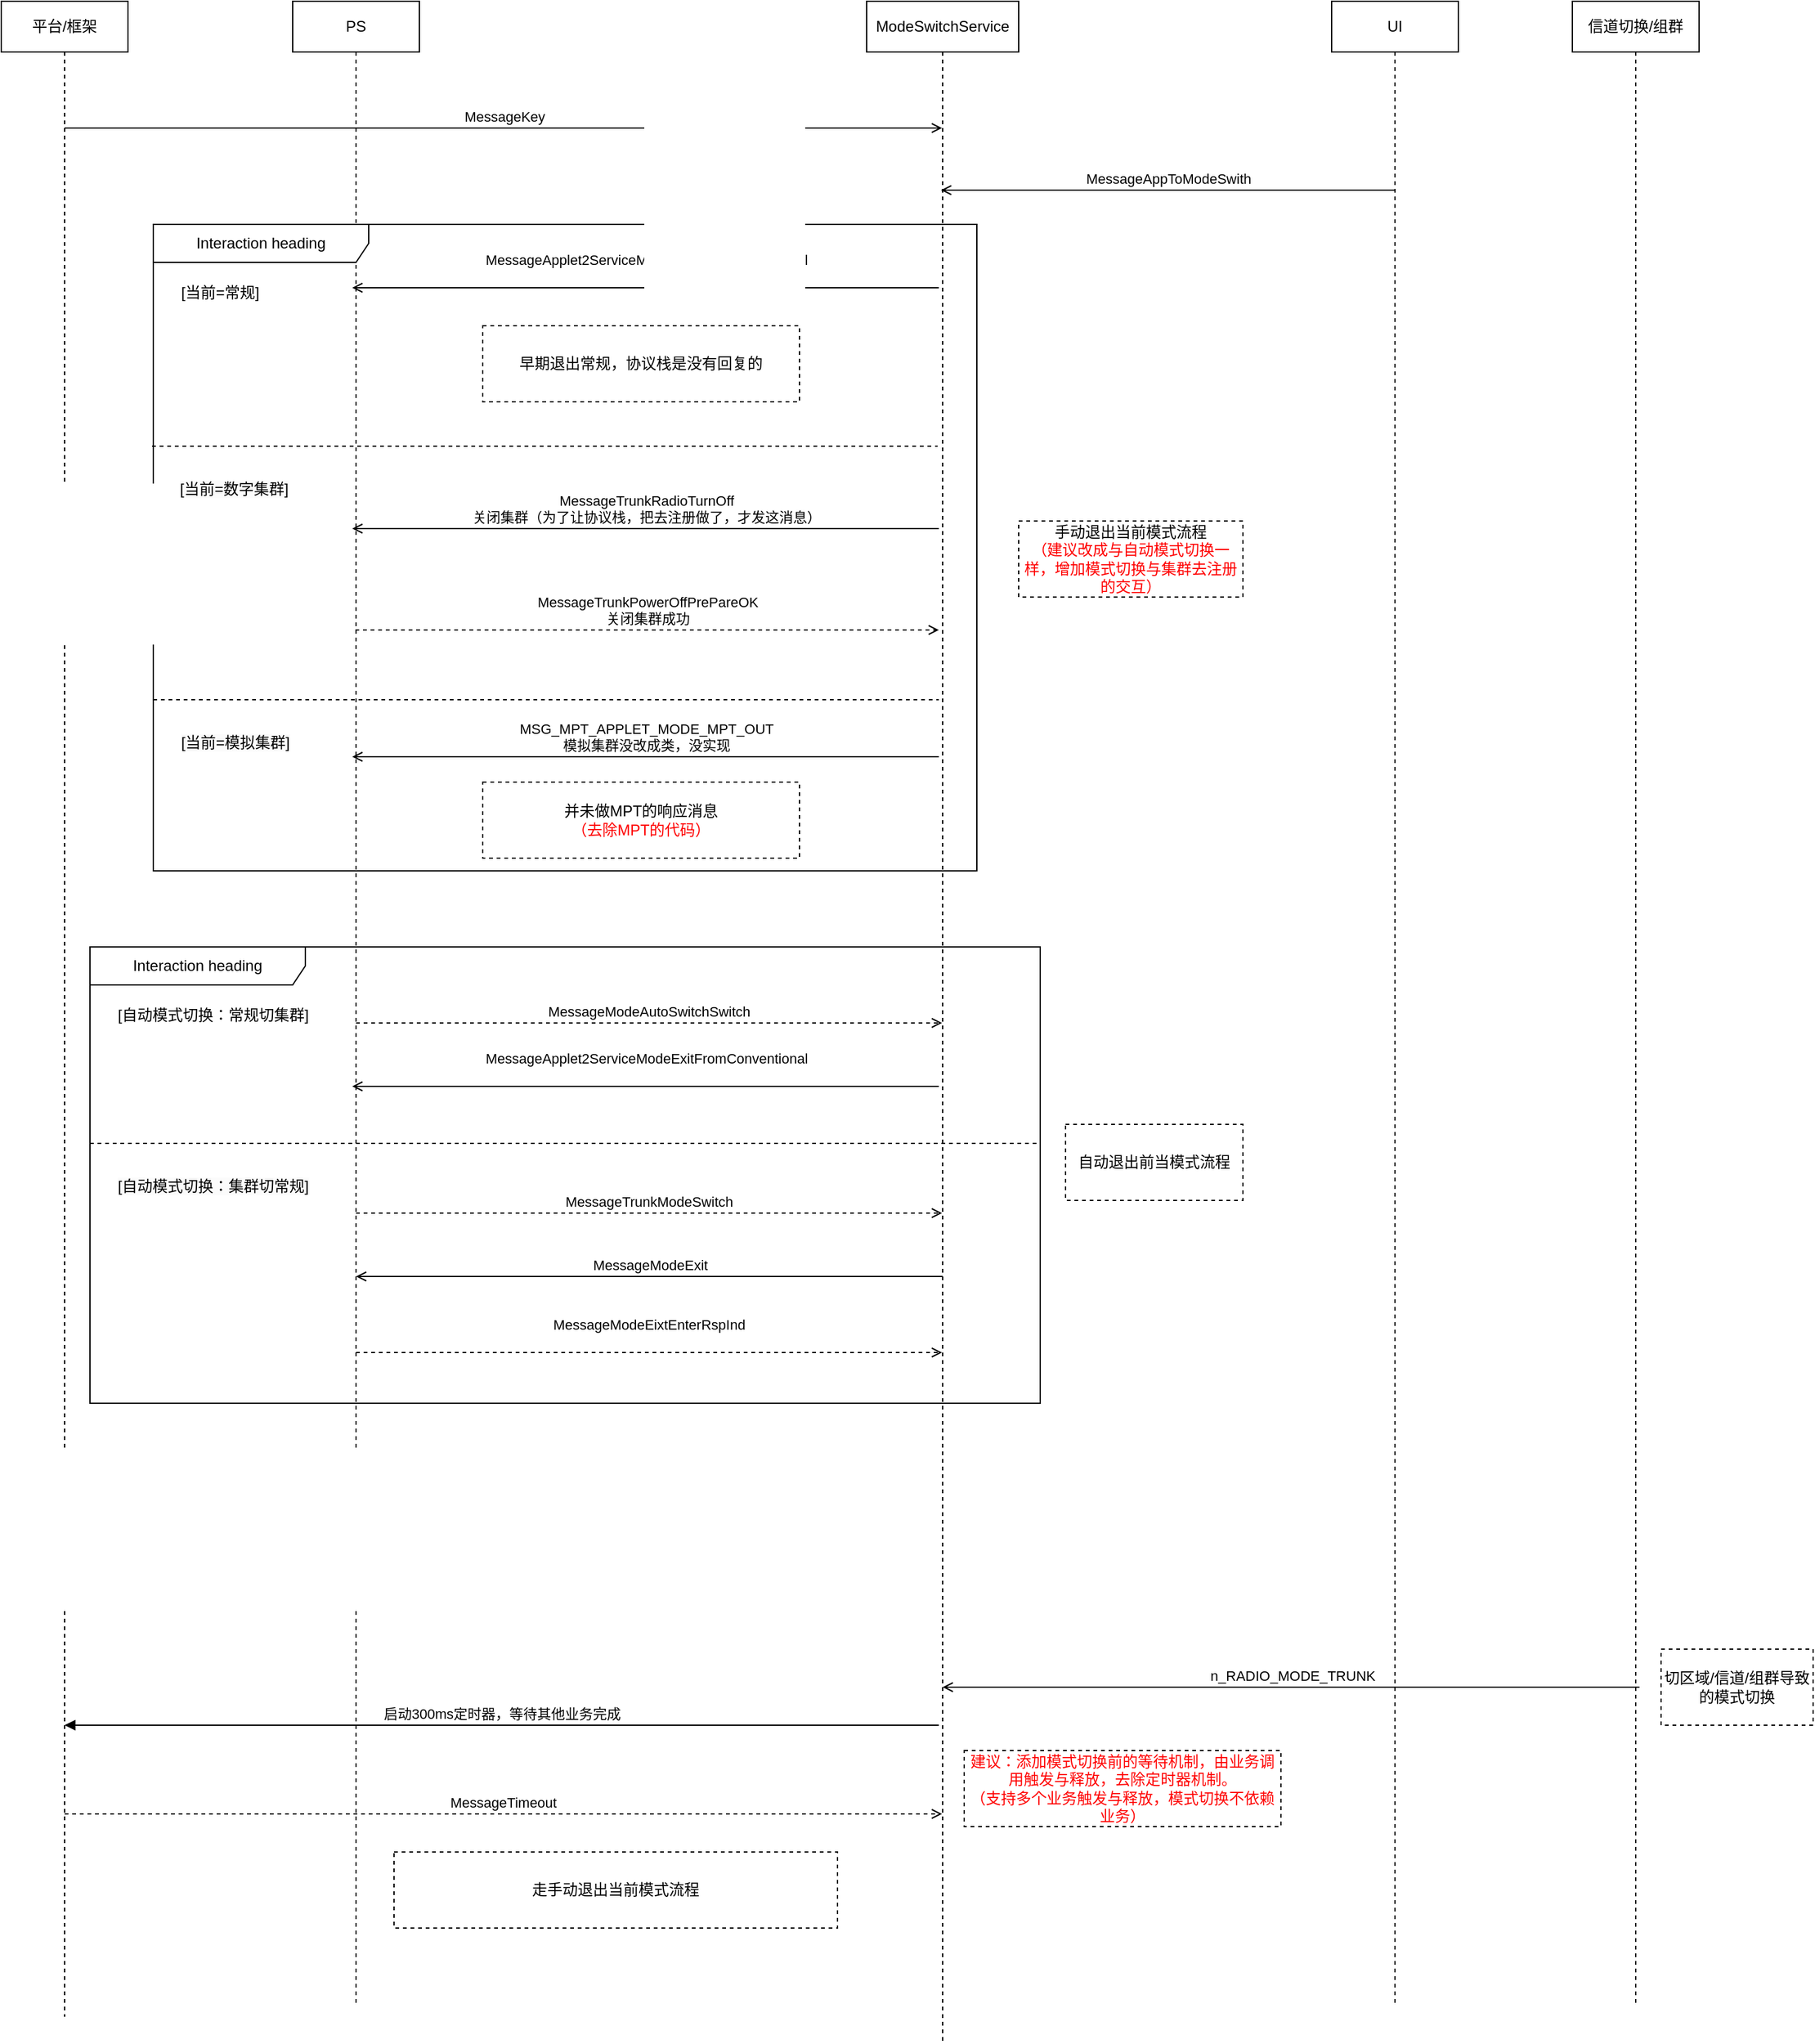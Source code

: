 <mxfile version="26.1.3" pages="6">
  <diagram name="模式切换时序图" id="muVQDdwf6d4eTpT-z0X4">
    <mxGraphModel dx="2603" dy="746" grid="1" gridSize="10" guides="1" tooltips="1" connect="1" arrows="1" fold="1" page="1" pageScale="1" pageWidth="1169" pageHeight="827" math="0" shadow="0">
      <root>
        <mxCell id="0" />
        <mxCell id="1" parent="0" />
        <mxCell id="fF2yLzQ_xOnauesnfYyS-1" value="平台/框架" style="shape=umlLifeline;perimeter=lifelinePerimeter;whiteSpace=wrap;html=1;container=1;dropTarget=0;collapsible=0;recursiveResize=0;outlineConnect=0;portConstraint=eastwest;newEdgeStyle={&quot;curved&quot;:0,&quot;rounded&quot;:0};" parent="1" vertex="1">
          <mxGeometry x="-230" y="40" width="100" height="1590" as="geometry" />
        </mxCell>
        <mxCell id="fF2yLzQ_xOnauesnfYyS-2" value="ModeSwitchService" style="shape=umlLifeline;perimeter=lifelinePerimeter;whiteSpace=wrap;html=1;container=1;dropTarget=0;collapsible=0;recursiveResize=0;outlineConnect=0;portConstraint=eastwest;newEdgeStyle={&quot;curved&quot;:0,&quot;rounded&quot;:0};" parent="1" vertex="1">
          <mxGeometry x="453" y="40" width="120" height="1610" as="geometry" />
        </mxCell>
        <mxCell id="fF2yLzQ_xOnauesnfYyS-3" value="PS" style="shape=umlLifeline;perimeter=lifelinePerimeter;whiteSpace=wrap;html=1;container=1;dropTarget=0;collapsible=0;recursiveResize=0;outlineConnect=0;portConstraint=eastwest;newEdgeStyle={&quot;curved&quot;:0,&quot;rounded&quot;:0};" parent="1" vertex="1">
          <mxGeometry y="40" width="100" height="1580" as="geometry" />
        </mxCell>
        <mxCell id="woSFp-U5koIpizRuvs54-1" value="MessageAppToModeSwith" style="html=1;verticalAlign=bottom;endArrow=open;endFill=0;rounded=0;" parent="1" edge="1">
          <mxGeometry x="0.0" width="160" relative="1" as="geometry">
            <mxPoint x="869.5" y="189" as="sourcePoint" />
            <mxPoint x="511.682" y="189" as="targetPoint" />
            <mxPoint as="offset" />
          </mxGeometry>
        </mxCell>
        <mxCell id="woSFp-U5koIpizRuvs54-2" value="UI" style="shape=umlLifeline;perimeter=lifelinePerimeter;whiteSpace=wrap;html=1;container=1;dropTarget=0;collapsible=0;recursiveResize=0;outlineConnect=0;portConstraint=eastwest;newEdgeStyle={&quot;curved&quot;:0,&quot;rounded&quot;:0};" parent="1" vertex="1">
          <mxGeometry x="820" y="40" width="100" height="1580" as="geometry" />
        </mxCell>
        <mxCell id="woSFp-U5koIpizRuvs54-6" value="Interaction heading" style="shape=umlFrame;whiteSpace=wrap;html=1;pointerEvents=0;recursiveResize=0;container=1;collapsible=0;width=170;" parent="1" vertex="1">
          <mxGeometry x="-110" y="216" width="650" height="510" as="geometry" />
        </mxCell>
        <mxCell id="woSFp-U5koIpizRuvs54-7" value="[当前=常规]" style="text;html=1;" parent="woSFp-U5koIpizRuvs54-6" vertex="1">
          <mxGeometry width="100" height="20" relative="1" as="geometry">
            <mxPoint x="20" y="40" as="offset" />
          </mxGeometry>
        </mxCell>
        <mxCell id="woSFp-U5koIpizRuvs54-8" value="&lt;span style=&quot;text-wrap: nowrap; background-color: rgb(251, 251, 251);&quot;&gt;[当前=数字集群]&lt;/span&gt;" style="line;strokeWidth=1;dashed=1;labelPosition=center;verticalLabelPosition=bottom;align=left;verticalAlign=top;spacingLeft=20;spacingTop=15;html=1;whiteSpace=wrap;" parent="woSFp-U5koIpizRuvs54-6" vertex="1">
          <mxGeometry x="-1" y="170" width="620" height="10" as="geometry" />
        </mxCell>
        <mxCell id="woSFp-U5koIpizRuvs54-9" value="&lt;span style=&quot;text-wrap: nowrap; background-color: rgb(251, 251, 251);&quot;&gt;[当前=模拟集群]&lt;/span&gt;" style="line;strokeWidth=1;dashed=1;labelPosition=center;verticalLabelPosition=bottom;align=left;verticalAlign=top;spacingLeft=20;spacingTop=15;html=1;whiteSpace=wrap;" parent="woSFp-U5koIpizRuvs54-6" vertex="1">
          <mxGeometry y="370" width="620" height="10" as="geometry" />
        </mxCell>
        <mxCell id="woSFp-U5koIpizRuvs54-5" value="MessageTrunkRadioTurnOff&lt;br&gt;关闭集群（为了让协议栈，把去注册做了，才发这消息）" style="html=1;verticalAlign=bottom;endArrow=open;endFill=0;rounded=0;" parent="woSFp-U5koIpizRuvs54-6" edge="1">
          <mxGeometry x="-0.001" width="160" relative="1" as="geometry">
            <mxPoint x="620" y="240" as="sourcePoint" />
            <mxPoint x="157" y="240" as="targetPoint" />
            <mxPoint as="offset" />
          </mxGeometry>
        </mxCell>
        <mxCell id="woSFp-U5koIpizRuvs54-4" value="MessageApplet2ServiceModeExitFromConventional&#xa;" style="html=1;verticalAlign=bottom;endArrow=open;endFill=0;rounded=0;" parent="woSFp-U5koIpizRuvs54-6" edge="1">
          <mxGeometry x="-0.001" width="160" relative="1" as="geometry">
            <mxPoint x="620" y="50" as="sourcePoint" />
            <mxPoint x="157" y="50" as="targetPoint" />
            <mxPoint as="offset" />
          </mxGeometry>
        </mxCell>
        <mxCell id="woSFp-U5koIpizRuvs54-11" value="MSG_MPT_APPLET_MODE_MPT_OUT&#xa;模拟集群没改成类，没实现" style="html=1;verticalAlign=bottom;endArrow=open;endFill=0;rounded=0;" parent="woSFp-U5koIpizRuvs54-6" edge="1">
          <mxGeometry x="-0.001" width="160" relative="1" as="geometry">
            <mxPoint x="620" y="420" as="sourcePoint" />
            <mxPoint x="157" y="420" as="targetPoint" />
            <mxPoint as="offset" />
          </mxGeometry>
        </mxCell>
        <mxCell id="woSFp-U5koIpizRuvs54-16" value="MessageTrunkPowerOffPrePareOK&lt;div&gt;关闭集群成功&lt;/div&gt;" style="html=1;verticalAlign=bottom;endArrow=open;endFill=0;rounded=0;dashed=1;" parent="woSFp-U5koIpizRuvs54-6" edge="1">
          <mxGeometry x="-0.001" width="160" relative="1" as="geometry">
            <mxPoint x="159.5" y="320" as="sourcePoint" />
            <mxPoint x="620" y="320" as="targetPoint" />
            <mxPoint as="offset" />
          </mxGeometry>
        </mxCell>
        <mxCell id="woSFp-U5koIpizRuvs54-20" value="并未做MPT的响应消息&lt;div&gt;&lt;font style=&quot;color: rgb(255, 0, 0);&quot;&gt;（去除MPT的代码）&lt;/font&gt;&lt;/div&gt;" style="rounded=0;whiteSpace=wrap;html=1;dashed=1;" parent="woSFp-U5koIpizRuvs54-6" vertex="1">
          <mxGeometry x="260" y="440" width="250" height="60" as="geometry" />
        </mxCell>
        <mxCell id="woSFp-U5koIpizRuvs54-19" value="早期退出常规，协议栈是没有回复的" style="rounded=0;whiteSpace=wrap;html=1;dashed=1;" parent="woSFp-U5koIpizRuvs54-6" vertex="1">
          <mxGeometry x="260" y="80" width="250" height="60" as="geometry" />
        </mxCell>
        <mxCell id="woSFp-U5koIpizRuvs54-35" value="Interaction heading" style="shape=umlFrame;whiteSpace=wrap;html=1;pointerEvents=0;recursiveResize=0;container=1;collapsible=0;width=170;" parent="1" vertex="1">
          <mxGeometry x="-160" y="786" width="750" height="360" as="geometry" />
        </mxCell>
        <mxCell id="woSFp-U5koIpizRuvs54-36" value="[自动模式切换：常规切集群]" style="text;html=1;" parent="woSFp-U5koIpizRuvs54-35" vertex="1">
          <mxGeometry width="100" height="20" relative="1" as="geometry">
            <mxPoint x="20" y="40" as="offset" />
          </mxGeometry>
        </mxCell>
        <mxCell id="woSFp-U5koIpizRuvs54-37" value="&lt;span style=&quot;text-wrap: nowrap; background-color: rgb(251, 251, 251);&quot;&gt;[自动模式切换：集群切常规]&lt;/span&gt;" style="line;strokeWidth=1;dashed=1;labelPosition=center;verticalLabelPosition=bottom;align=left;verticalAlign=top;spacingLeft=20;spacingTop=15;html=1;whiteSpace=wrap;" parent="woSFp-U5koIpizRuvs54-35" vertex="1">
          <mxGeometry y="150" width="750" height="10" as="geometry" />
        </mxCell>
        <mxCell id="woSFp-U5koIpizRuvs54-42" value="MessageTrunkModeSwitch" style="html=1;verticalAlign=bottom;endArrow=open;endFill=0;rounded=0;dashed=1;" parent="woSFp-U5koIpizRuvs54-35" edge="1">
          <mxGeometry x="-0.001" width="160" relative="1" as="geometry">
            <mxPoint x="210" y="210" as="sourcePoint" />
            <mxPoint x="672.5" y="210" as="targetPoint" />
            <mxPoint as="offset" />
          </mxGeometry>
        </mxCell>
        <mxCell id="woSFp-U5koIpizRuvs54-43" value="MessageModeAutoSwitchSwitch" style="html=1;verticalAlign=bottom;endArrow=open;endFill=0;rounded=0;dashed=1;" parent="woSFp-U5koIpizRuvs54-35" target="fF2yLzQ_xOnauesnfYyS-2" edge="1">
          <mxGeometry x="-0.001" width="160" relative="1" as="geometry">
            <mxPoint x="210" y="60" as="sourcePoint" />
            <mxPoint x="670" y="60" as="targetPoint" />
            <mxPoint as="offset" />
          </mxGeometry>
        </mxCell>
        <mxCell id="woSFp-U5koIpizRuvs54-51" value="MessageApplet2ServiceModeExitFromConventional&#xa;" style="html=1;verticalAlign=bottom;endArrow=open;endFill=0;rounded=0;" parent="woSFp-U5koIpizRuvs54-35" edge="1">
          <mxGeometry x="-0.001" width="160" relative="1" as="geometry">
            <mxPoint x="670" y="110" as="sourcePoint" />
            <mxPoint x="207" y="110" as="targetPoint" />
            <mxPoint as="offset" />
          </mxGeometry>
        </mxCell>
        <mxCell id="woSFp-U5koIpizRuvs54-50" value="MessageModeExit" style="html=1;verticalAlign=bottom;endArrow=open;endFill=0;rounded=0;" parent="woSFp-U5koIpizRuvs54-35" edge="1">
          <mxGeometry x="-0.001" width="160" relative="1" as="geometry">
            <mxPoint x="673" y="260" as="sourcePoint" />
            <mxPoint x="210" y="260" as="targetPoint" />
            <mxPoint as="offset" />
          </mxGeometry>
        </mxCell>
        <mxCell id="woSFp-U5koIpizRuvs54-67" value="MessageModeEixtEnterRspInd&#xa;" style="html=1;verticalAlign=bottom;endArrow=open;endFill=0;rounded=0;dashed=1;" parent="woSFp-U5koIpizRuvs54-35" edge="1">
          <mxGeometry x="-0.001" width="160" relative="1" as="geometry">
            <mxPoint x="210" y="320" as="sourcePoint" />
            <mxPoint x="672.5" y="320" as="targetPoint" />
            <mxPoint as="offset" />
          </mxGeometry>
        </mxCell>
        <mxCell id="woSFp-U5koIpizRuvs54-44" value="自动退出前当模式流程" style="rounded=0;whiteSpace=wrap;html=1;dashed=1;" parent="1" vertex="1">
          <mxGeometry x="610" y="926" width="140" height="60" as="geometry" />
        </mxCell>
        <mxCell id="woSFp-U5koIpizRuvs54-70" value="MessageKey" style="html=1;verticalAlign=bottom;endArrow=open;endFill=0;rounded=0;" parent="1" target="fF2yLzQ_xOnauesnfYyS-2" edge="1">
          <mxGeometry width="160" relative="1" as="geometry">
            <mxPoint x="-180" y="140" as="sourcePoint" />
            <mxPoint x="-20" y="140" as="targetPoint" />
          </mxGeometry>
        </mxCell>
        <mxCell id="woSFp-U5koIpizRuvs54-71" value="手动退出当前模式流程&lt;div&gt;&lt;font style=&quot;color: rgb(255, 0, 0);&quot;&gt;（建议改成与自动模式切换一样，增加模式切换与集群去注册的交互）&lt;/font&gt;&lt;/div&gt;" style="rounded=0;whiteSpace=wrap;html=1;dashed=1;" parent="1" vertex="1">
          <mxGeometry x="573" y="450" width="177" height="60" as="geometry" />
        </mxCell>
        <mxCell id="woSFp-U5koIpizRuvs54-72" value="信道切换/组群" style="shape=umlLifeline;perimeter=lifelinePerimeter;whiteSpace=wrap;html=1;container=1;dropTarget=0;collapsible=0;recursiveResize=0;outlineConnect=0;portConstraint=eastwest;newEdgeStyle={&quot;curved&quot;:0,&quot;rounded&quot;:0};" parent="1" vertex="1">
          <mxGeometry x="1010" y="40" width="100" height="1580" as="geometry" />
        </mxCell>
        <mxCell id="woSFp-U5koIpizRuvs54-73" value="n_RADIO_MODE_TRUNK" style="html=1;verticalAlign=bottom;endArrow=open;endFill=0;rounded=0;" parent="1" target="fF2yLzQ_xOnauesnfYyS-2" edge="1">
          <mxGeometry x="-0.001" width="160" relative="1" as="geometry">
            <mxPoint x="1063" y="1370" as="sourcePoint" />
            <mxPoint x="600" y="1370" as="targetPoint" />
            <mxPoint as="offset" />
          </mxGeometry>
        </mxCell>
        <mxCell id="woSFp-U5koIpizRuvs54-74" value="启动300ms定时器，等待其他业务完成" style="html=1;verticalAlign=bottom;endArrow=block;endFill=1;rounded=0;" parent="1" target="fF2yLzQ_xOnauesnfYyS-1" edge="1">
          <mxGeometry x="0.0" width="160" relative="1" as="geometry">
            <mxPoint x="510" y="1400" as="sourcePoint" />
            <mxPoint x="-40" y="1400" as="targetPoint" />
            <mxPoint as="offset" />
          </mxGeometry>
        </mxCell>
        <mxCell id="woSFp-U5koIpizRuvs54-75" value="MessageTimeout" style="html=1;verticalAlign=bottom;endArrow=open;endFill=0;rounded=0;dashed=1;" parent="1" target="fF2yLzQ_xOnauesnfYyS-2" edge="1">
          <mxGeometry x="-0.001" width="160" relative="1" as="geometry">
            <mxPoint x="-180" y="1470" as="sourcePoint" />
            <mxPoint x="-20" y="1470" as="targetPoint" />
            <mxPoint as="offset" />
          </mxGeometry>
        </mxCell>
        <mxCell id="woSFp-U5koIpizRuvs54-76" value="走手动退出当前模式流程" style="rounded=0;whiteSpace=wrap;html=1;dashed=1;" parent="1" vertex="1">
          <mxGeometry x="80" y="1500" width="350" height="60" as="geometry" />
        </mxCell>
        <mxCell id="woSFp-U5koIpizRuvs54-77" value="切区域/信道/组群导致的模式切换" style="rounded=0;whiteSpace=wrap;html=1;dashed=1;" parent="1" vertex="1">
          <mxGeometry x="1080" y="1340" width="120" height="60" as="geometry" />
        </mxCell>
        <mxCell id="Amn0KpJ--W4ceh6jiE8T-2" value="建议：添加模式切换前的等待机制，由业务调用触发与释放，去除定时器机制。&lt;div&gt;（支持多个业务触发与释放，模式切换不依赖业务）&lt;/div&gt;" style="rounded=0;whiteSpace=wrap;html=1;dashed=1;fontColor=#FF0000;" parent="1" vertex="1">
          <mxGeometry x="530" y="1420" width="250" height="60" as="geometry" />
        </mxCell>
      </root>
    </mxGraphModel>
  </diagram>
  <diagram id="uFrV0NlfUO31mroFWFnO" name="模式切换状态图">
    <mxGraphModel dx="989" dy="514" grid="1" gridSize="10" guides="1" tooltips="1" connect="1" arrows="1" fold="1" page="1" pageScale="1" pageWidth="1169" pageHeight="827" math="0" shadow="0">
      <root>
        <mxCell id="0" />
        <mxCell id="1" parent="0" />
        <mxCell id="M9331JjC5fxQgdHgOAAt-1" value="IDLE" style="ellipse;whiteSpace=wrap;html=1;" vertex="1" parent="1">
          <mxGeometry x="200" y="90" width="140" height="70" as="geometry" />
        </mxCell>
        <mxCell id="vXc2AkrPIIhQ2rVYQP_R-1" value="CHECK" style="ellipse;whiteSpace=wrap;html=1;" vertex="1" parent="1">
          <mxGeometry x="200" y="240" width="140" height="70" as="geometry" />
        </mxCell>
        <mxCell id="vXc2AkrPIIhQ2rVYQP_R-3" value="SAVEPARA" style="ellipse;whiteSpace=wrap;html=1;" vertex="1" parent="1">
          <mxGeometry x="200" y="413.5" width="140" height="70" as="geometry" />
        </mxCell>
        <mxCell id="vXc2AkrPIIhQ2rVYQP_R-4" value="CONFIG" style="ellipse;whiteSpace=wrap;html=1;" vertex="1" parent="1">
          <mxGeometry x="200" y="757" width="140" height="70" as="geometry" />
        </mxCell>
        <mxCell id="vXc2AkrPIIhQ2rVYQP_R-5" value="ENDBUSINESS" style="ellipse;whiteSpace=wrap;html=1;" vertex="1" parent="1">
          <mxGeometry x="200" y="590" width="140" height="70" as="geometry" />
        </mxCell>
        <mxCell id="vXc2AkrPIIhQ2rVYQP_R-6" value="手动切模式（菜单/按键）&lt;div&gt;自动切模式&lt;/div&gt;" style="html=1;verticalAlign=bottom;labelBackgroundColor=none;endArrow=open;endFill=0;rounded=0;exitX=0.5;exitY=1;exitDx=0;exitDy=0;" edge="1" parent="1" source="M9331JjC5fxQgdHgOAAt-1" target="vXc2AkrPIIhQ2rVYQP_R-1">
          <mxGeometry width="160" relative="1" as="geometry">
            <mxPoint x="500" y="380" as="sourcePoint" />
            <mxPoint x="660" y="380" as="targetPoint" />
            <mxPoint as="offset" />
          </mxGeometry>
        </mxCell>
        <mxCell id="iDl8UPzRlmWPVipwswMW-1" value="常规模式：检测能够切模式" style="html=1;verticalAlign=bottom;labelBackgroundColor=none;endArrow=open;endFill=0;rounded=0;exitX=0.5;exitY=1;exitDx=0;exitDy=0;entryX=0.5;entryY=0;entryDx=0;entryDy=0;" edge="1" parent="1" target="vXc2AkrPIIhQ2rVYQP_R-3">
          <mxGeometry width="160" relative="1" as="geometry">
            <mxPoint x="269.5" y="310" as="sourcePoint" />
            <mxPoint x="269.5" y="390" as="targetPoint" />
            <mxPoint as="offset" />
            <Array as="points">
              <mxPoint x="170" y="360" />
            </Array>
          </mxGeometry>
        </mxCell>
        <mxCell id="iDl8UPzRlmWPVipwswMW-3" value="集群模式：退出集群成功（自动切）&lt;div&gt;集群模式：关闭集群成功（手动切）&lt;/div&gt;" style="html=1;verticalAlign=bottom;labelBackgroundColor=none;endArrow=open;endFill=0;rounded=0;exitX=0.5;exitY=1;exitDx=0;exitDy=0;entryX=0.5;entryY=0;entryDx=0;entryDy=0;" edge="1" parent="1" source="vXc2AkrPIIhQ2rVYQP_R-1" target="vXc2AkrPIIhQ2rVYQP_R-3">
          <mxGeometry width="160" relative="1" as="geometry">
            <mxPoint x="469.5" y="320" as="sourcePoint" />
            <mxPoint x="470" y="424" as="targetPoint" />
            <mxPoint as="offset" />
            <Array as="points">
              <mxPoint x="370" y="370" />
            </Array>
          </mxGeometry>
        </mxCell>
        <mxCell id="68uMkdOSYBehV4TcYbds-1" value="常规模式：直接跳转" style="html=1;verticalAlign=bottom;labelBackgroundColor=none;endArrow=open;endFill=0;rounded=0;exitX=0.467;exitY=0.983;exitDx=0;exitDy=0;entryX=0.399;entryY=-0.018;entryDx=0;entryDy=0;entryPerimeter=0;exitPerimeter=0;" edge="1" parent="1" source="vXc2AkrPIIhQ2rVYQP_R-3" target="vXc2AkrPIIhQ2rVYQP_R-5">
          <mxGeometry x="-0.003" width="160" relative="1" as="geometry">
            <mxPoint x="269.5" y="483.5" as="sourcePoint" />
            <mxPoint x="270" y="590" as="targetPoint" />
            <mxPoint as="offset" />
            <Array as="points">
              <mxPoint x="170" y="533.5" />
            </Array>
          </mxGeometry>
        </mxCell>
        <mxCell id="68uMkdOSYBehV4TcYbds-2" value="集群模式：直接跳转" style="html=1;verticalAlign=bottom;labelBackgroundColor=none;endArrow=open;endFill=0;rounded=0;exitX=0.443;exitY=0.977;exitDx=0;exitDy=0;entryX=0.5;entryY=0;entryDx=0;entryDy=0;exitPerimeter=0;" edge="1" parent="1" source="vXc2AkrPIIhQ2rVYQP_R-3" target="vXc2AkrPIIhQ2rVYQP_R-5">
          <mxGeometry width="160" relative="1" as="geometry">
            <mxPoint x="270" y="486" as="sourcePoint" />
            <mxPoint x="270" y="590" as="targetPoint" />
            <mxPoint as="offset" />
            <Array as="points">
              <mxPoint x="370" y="546" />
            </Array>
          </mxGeometry>
        </mxCell>
        <mxCell id="68uMkdOSYBehV4TcYbds-3" value="系统模式切换完成" style="html=1;verticalAlign=bottom;labelBackgroundColor=none;endArrow=open;endFill=0;rounded=0;exitX=0.5;exitY=1;exitDx=0;exitDy=0;entryX=0.5;entryY=0;entryDx=0;entryDy=0;" edge="1" parent="1" target="vXc2AkrPIIhQ2rVYQP_R-4">
          <mxGeometry width="160" relative="1" as="geometry">
            <mxPoint x="269.66" y="660" as="sourcePoint" />
            <mxPoint x="269.66" y="740" as="targetPoint" />
            <mxPoint as="offset" />
          </mxGeometry>
        </mxCell>
      </root>
    </mxGraphModel>
  </diagram>
  <diagram id="XSkbcvQ6Ps1OWbSEfBeB" name="状态事件处理">
    <mxGraphModel dx="1434" dy="746" grid="1" gridSize="10" guides="1" tooltips="1" connect="1" arrows="1" fold="1" page="1" pageScale="1" pageWidth="1169" pageHeight="827" math="0" shadow="0">
      <root>
        <mxCell id="0" />
        <mxCell id="1" parent="0" />
        <mxCell id="f3CxnZUErrCEVj6IyxSK-1" value="" style="shape=table;startSize=0;container=1;collapsible=0;childLayout=tableLayout;labelBackgroundColor=none;fontColor=#009900;" vertex="1" parent="1">
          <mxGeometry x="30" y="40" width="1140" height="1880" as="geometry" />
        </mxCell>
        <mxCell id="f3CxnZUErrCEVj6IyxSK-2" value="" style="shape=tableRow;horizontal=0;startSize=0;swimlaneHead=0;swimlaneBody=0;strokeColor=inherit;top=0;left=0;bottom=0;right=0;collapsible=0;dropTarget=0;fillColor=none;points=[[0,0.5],[1,0.5]];portConstraint=eastwest;fontSize=16;" vertex="1" parent="f3CxnZUErrCEVj6IyxSK-1">
          <mxGeometry width="1140" height="50" as="geometry" />
        </mxCell>
        <mxCell id="f3CxnZUErrCEVj6IyxSK-3" value="状态" style="shape=partialRectangle;html=1;whiteSpace=wrap;connectable=0;strokeColor=inherit;overflow=hidden;fillColor=none;top=0;left=0;bottom=0;right=0;pointerEvents=1;fontSize=16;" vertex="1" parent="f3CxnZUErrCEVj6IyxSK-2">
          <mxGeometry width="213" height="50" as="geometry">
            <mxRectangle width="213" height="50" as="alternateBounds" />
          </mxGeometry>
        </mxCell>
        <mxCell id="f3CxnZUErrCEVj6IyxSK-4" value="事件" style="shape=partialRectangle;html=1;whiteSpace=wrap;connectable=0;strokeColor=inherit;overflow=hidden;fillColor=none;top=0;left=0;bottom=0;right=0;pointerEvents=1;fontSize=16;" vertex="1" parent="f3CxnZUErrCEVj6IyxSK-2">
          <mxGeometry x="213" width="214" height="50" as="geometry">
            <mxRectangle width="214" height="50" as="alternateBounds" />
          </mxGeometry>
        </mxCell>
        <mxCell id="f3CxnZUErrCEVj6IyxSK-5" value="处理" style="shape=partialRectangle;html=1;whiteSpace=wrap;connectable=0;strokeColor=inherit;overflow=hidden;fillColor=none;top=0;left=0;bottom=0;right=0;pointerEvents=1;fontSize=16;" vertex="1" parent="f3CxnZUErrCEVj6IyxSK-2">
          <mxGeometry x="427" width="483" height="50" as="geometry">
            <mxRectangle width="483" height="50" as="alternateBounds" />
          </mxGeometry>
        </mxCell>
        <mxCell id="f3CxnZUErrCEVj6IyxSK-6" value="消息" style="shape=partialRectangle;html=1;whiteSpace=wrap;connectable=0;strokeColor=inherit;overflow=hidden;fillColor=none;top=0;left=0;bottom=0;right=0;pointerEvents=1;fontSize=16;align=left;" vertex="1" parent="f3CxnZUErrCEVj6IyxSK-2">
          <mxGeometry x="910" width="230" height="50" as="geometry">
            <mxRectangle width="230" height="50" as="alternateBounds" />
          </mxGeometry>
        </mxCell>
        <mxCell id="f3CxnZUErrCEVj6IyxSK-7" value="" style="shape=tableRow;horizontal=0;startSize=0;swimlaneHead=0;swimlaneBody=0;strokeColor=inherit;top=0;left=0;bottom=0;right=0;collapsible=0;dropTarget=0;fillColor=none;points=[[0,0.5],[1,0.5]];portConstraint=eastwest;fontSize=16;" vertex="1" parent="f3CxnZUErrCEVj6IyxSK-1">
          <mxGeometry y="50" width="1140" height="140" as="geometry" />
        </mxCell>
        <mxCell id="f3CxnZUErrCEVj6IyxSK-8" value="IDLE" style="shape=partialRectangle;html=1;whiteSpace=wrap;connectable=1;strokeColor=inherit;overflow=hidden;fillColor=none;top=0;left=0;bottom=0;right=0;pointerEvents=1;movable=1;resizable=1;rotatable=1;deletable=1;editable=1;locked=0;rowspan=4;colspan=1;" vertex="1" parent="f3CxnZUErrCEVj6IyxSK-7">
          <mxGeometry width="213" height="450" as="geometry">
            <mxRectangle width="213" height="140" as="alternateBounds" />
          </mxGeometry>
        </mxCell>
        <mxCell id="f3CxnZUErrCEVj6IyxSK-9" value="MANUALSWITCH" style="shape=partialRectangle;html=1;whiteSpace=wrap;connectable=0;strokeColor=inherit;overflow=hidden;fillColor=none;top=0;left=0;bottom=0;right=0;pointerEvents=1;" vertex="1" parent="f3CxnZUErrCEVj6IyxSK-7">
          <mxGeometry x="213" width="214" height="140" as="geometry">
            <mxRectangle width="214" height="140" as="alternateBounds" />
          </mxGeometry>
        </mxCell>
        <mxCell id="f3CxnZUErrCEVj6IyxSK-10" value="&lt;div&gt;公共：&lt;br&gt;&lt;span style=&quot;white-space: pre;&quot;&gt;&#x9;&lt;/span&gt;保存对应的模式:switchMode&lt;/div&gt;&lt;div&gt;&lt;span style=&quot;white-space: pre;&quot;&gt;&#x9;&lt;/span&gt;&lt;font style=&quot;color: rgb(255, 0, 255);&quot;&gt;保存切换类型：switchType&lt;/font&gt;&lt;/div&gt;&lt;div&gt;&lt;span style=&quot;white-space: pre;&quot;&gt;&#x9;&lt;/span&gt;打断正在播报的语音:Stop_Notify_In_Idle&lt;br&gt;集群：显示&lt;/div&gt;&lt;div&gt;常规：没有显示。（为何没显示，有可能是太快了？）&lt;/div&gt;&lt;div&gt;公共：&lt;font style=&quot;color: rgb(255, 0, 255);&quot;&gt;跳到CHECK状态，继续执行:MANUALSWITCH&lt;/font&gt;&lt;/div&gt;" style="shape=partialRectangle;html=1;whiteSpace=wrap;connectable=0;strokeColor=inherit;overflow=hidden;fillColor=none;top=0;left=0;bottom=0;right=0;pointerEvents=1;fontSize=16;align=left;" vertex="1" parent="f3CxnZUErrCEVj6IyxSK-7">
          <mxGeometry x="427" width="483" height="140" as="geometry">
            <mxRectangle width="483" height="140" as="alternateBounds" />
          </mxGeometry>
        </mxCell>
        <mxCell id="f3CxnZUErrCEVj6IyxSK-11" value="" style="shape=partialRectangle;html=1;whiteSpace=wrap;connectable=0;strokeColor=inherit;overflow=hidden;fillColor=none;top=0;left=0;bottom=0;right=0;pointerEvents=1;fontSize=16;align=left;" vertex="1" parent="f3CxnZUErrCEVj6IyxSK-7">
          <mxGeometry x="910" width="230" height="140" as="geometry">
            <mxRectangle width="230" height="140" as="alternateBounds" />
          </mxGeometry>
        </mxCell>
        <mxCell id="f3CxnZUErrCEVj6IyxSK-12" value="" style="shape=tableRow;horizontal=0;startSize=0;swimlaneHead=0;swimlaneBody=0;strokeColor=inherit;top=0;left=0;bottom=0;right=0;collapsible=0;dropTarget=0;fillColor=none;points=[[0,0.5],[1,0.5]];portConstraint=eastwest;fontSize=16;" vertex="1" parent="f3CxnZUErrCEVj6IyxSK-1">
          <mxGeometry y="190" width="1140" height="210" as="geometry" />
        </mxCell>
        <mxCell id="f3CxnZUErrCEVj6IyxSK-13" value="" style="shape=partialRectangle;html=1;whiteSpace=wrap;connectable=1;strokeColor=inherit;overflow=hidden;fillColor=none;top=0;left=0;bottom=0;right=0;pointerEvents=1;fontSize=16;movable=1;resizable=1;rotatable=1;deletable=1;editable=1;locked=0;" vertex="1" visible="0" parent="f3CxnZUErrCEVj6IyxSK-12">
          <mxGeometry width="213" height="210" as="geometry">
            <mxRectangle width="213" height="210" as="alternateBounds" />
          </mxGeometry>
        </mxCell>
        <mxCell id="f3CxnZUErrCEVj6IyxSK-14" value="AUTOSWITCH" style="shape=partialRectangle;html=1;whiteSpace=wrap;connectable=0;strokeColor=inherit;overflow=hidden;fillColor=none;top=0;left=0;bottom=0;right=0;pointerEvents=1;" vertex="1" parent="f3CxnZUErrCEVj6IyxSK-12">
          <mxGeometry x="213" width="214" height="210" as="geometry">
            <mxRectangle width="214" height="210" as="alternateBounds" />
          </mxGeometry>
        </mxCell>
        <mxCell id="f3CxnZUErrCEVj6IyxSK-15" value="&lt;div&gt;公共：&lt;br&gt;&lt;span style=&quot;white-space: pre;&quot;&gt;&#x9;&lt;/span&gt;保存对应的模式:switchMode&lt;/div&gt;&lt;div&gt;&lt;span style=&quot;white-space: pre;&quot;&gt;&#x9;&lt;/span&gt;&lt;font style=&quot;color: rgb(255, 0, 255);&quot;&gt;保存切换类型：switchType&lt;/font&gt;&lt;/div&gt;&lt;div&gt;&lt;span style=&quot;white-space: pre;&quot;&gt;&#x9;&lt;/span&gt;打断正在播报的语音:Stop_Notify_In_Idle&lt;br&gt;集群：显示&lt;/div&gt;&lt;div&gt;常规：没有显示&lt;/div&gt;&lt;div&gt;公共：&lt;font style=&quot;color: rgb(255, 0, 255);&quot;&gt;跳到CHECK状态，继续执行:&lt;span style=&quot;font-size: 12px; text-align: center; background-color: transparent;&quot;&gt;AUTOSWITCH&lt;/span&gt;&lt;/font&gt;&lt;/div&gt;" style="shape=partialRectangle;html=1;whiteSpace=wrap;connectable=0;strokeColor=inherit;overflow=hidden;fillColor=none;top=0;left=0;bottom=0;right=0;pointerEvents=1;fontSize=16;align=left;" vertex="1" parent="f3CxnZUErrCEVj6IyxSK-12">
          <mxGeometry x="427" width="483" height="210" as="geometry">
            <mxRectangle width="483" height="210" as="alternateBounds" />
          </mxGeometry>
        </mxCell>
        <mxCell id="f3CxnZUErrCEVj6IyxSK-16" value="" style="shape=partialRectangle;html=1;whiteSpace=wrap;connectable=0;strokeColor=inherit;overflow=hidden;fillColor=none;top=0;left=0;bottom=0;right=0;pointerEvents=1;align=left;" vertex="1" parent="f3CxnZUErrCEVj6IyxSK-12">
          <mxGeometry x="910" width="230" height="210" as="geometry">
            <mxRectangle width="230" height="210" as="alternateBounds" />
          </mxGeometry>
        </mxCell>
        <mxCell id="f3CxnZUErrCEVj6IyxSK-17" style="shape=tableRow;horizontal=0;startSize=0;swimlaneHead=0;swimlaneBody=0;strokeColor=inherit;top=0;left=0;bottom=0;right=0;collapsible=0;dropTarget=0;fillColor=none;points=[[0,0.5],[1,0.5]];portConstraint=eastwest;fontSize=16;" vertex="1" parent="f3CxnZUErrCEVj6IyxSK-1">
          <mxGeometry y="400" width="1140" height="50" as="geometry" />
        </mxCell>
        <mxCell id="f3CxnZUErrCEVj6IyxSK-18" style="shape=partialRectangle;html=1;whiteSpace=wrap;connectable=1;strokeColor=inherit;overflow=hidden;fillColor=none;top=0;left=0;bottom=0;right=0;pointerEvents=1;fontSize=16;movable=1;resizable=1;rotatable=1;deletable=1;editable=1;locked=0;" vertex="1" visible="0" parent="f3CxnZUErrCEVj6IyxSK-17">
          <mxGeometry width="213" height="50" as="geometry">
            <mxRectangle width="213" height="50" as="alternateBounds" />
          </mxGeometry>
        </mxCell>
        <mxCell id="f3CxnZUErrCEVj6IyxSK-19" value="WAIT" style="shape=partialRectangle;html=1;whiteSpace=wrap;connectable=0;strokeColor=inherit;overflow=hidden;fillColor=none;top=0;left=0;bottom=0;right=0;pointerEvents=1;" vertex="1" parent="f3CxnZUErrCEVj6IyxSK-17">
          <mxGeometry x="213" width="214" height="50" as="geometry">
            <mxRectangle width="214" height="50" as="alternateBounds" />
          </mxGeometry>
        </mxCell>
        <mxCell id="f3CxnZUErrCEVj6IyxSK-20" value="启动定时器，定时器到了后，与&lt;span style=&quot;font-size: 12px; text-align: center;&quot;&gt;MANUALSWITCH一样&lt;/span&gt;" style="shape=partialRectangle;html=1;whiteSpace=wrap;connectable=0;strokeColor=inherit;overflow=hidden;fillColor=none;top=0;left=0;bottom=0;right=0;pointerEvents=1;fontSize=16;align=left;" vertex="1" parent="f3CxnZUErrCEVj6IyxSK-17">
          <mxGeometry x="427" width="483" height="50" as="geometry">
            <mxRectangle width="483" height="50" as="alternateBounds" />
          </mxGeometry>
        </mxCell>
        <mxCell id="f3CxnZUErrCEVj6IyxSK-21" style="shape=partialRectangle;html=1;whiteSpace=wrap;connectable=0;strokeColor=inherit;overflow=hidden;fillColor=none;top=0;left=0;bottom=0;right=0;pointerEvents=1;fontSize=16;align=left;" vertex="1" parent="f3CxnZUErrCEVj6IyxSK-17">
          <mxGeometry x="910" width="230" height="50" as="geometry">
            <mxRectangle width="230" height="50" as="alternateBounds" />
          </mxGeometry>
        </mxCell>
        <mxCell id="f3CxnZUErrCEVj6IyxSK-22" style="shape=tableRow;horizontal=0;startSize=0;swimlaneHead=0;swimlaneBody=0;strokeColor=inherit;top=0;left=0;bottom=0;right=0;collapsible=0;dropTarget=0;fillColor=none;points=[[0,0.5],[1,0.5]];portConstraint=eastwest;fontSize=16;" vertex="1" parent="f3CxnZUErrCEVj6IyxSK-1">
          <mxGeometry y="450" width="1140" height="50" as="geometry" />
        </mxCell>
        <mxCell id="f3CxnZUErrCEVj6IyxSK-23" style="shape=partialRectangle;html=1;whiteSpace=wrap;connectable=1;strokeColor=inherit;overflow=hidden;fillColor=none;top=0;left=0;bottom=0;right=0;pointerEvents=1;fontSize=16;movable=1;resizable=1;rotatable=1;deletable=1;editable=1;locked=0;" vertex="1" visible="0" parent="f3CxnZUErrCEVj6IyxSK-22">
          <mxGeometry width="213" height="50" as="geometry">
            <mxRectangle width="213" height="50" as="alternateBounds" />
          </mxGeometry>
        </mxCell>
        <mxCell id="f3CxnZUErrCEVj6IyxSK-24" value="CHECKFAIL" style="shape=partialRectangle;html=1;whiteSpace=wrap;connectable=0;strokeColor=inherit;overflow=hidden;fillColor=none;top=0;left=0;bottom=0;right=0;pointerEvents=1;" vertex="1" parent="f3CxnZUErrCEVj6IyxSK-22">
          <mxGeometry x="213" width="214" height="50" as="geometry">
            <mxRectangle width="214" height="50" as="alternateBounds" />
          </mxGeometry>
        </mxCell>
        <mxCell id="f3CxnZUErrCEVj6IyxSK-25" value="模式切换过程中，区域/信道/组群进行模式切换的异常处理" style="shape=partialRectangle;html=1;whiteSpace=wrap;connectable=0;strokeColor=inherit;overflow=hidden;fillColor=none;top=0;left=0;bottom=0;right=0;pointerEvents=1;fontSize=16;align=left;" vertex="1" parent="f3CxnZUErrCEVj6IyxSK-22">
          <mxGeometry x="427" width="483" height="50" as="geometry">
            <mxRectangle width="483" height="50" as="alternateBounds" />
          </mxGeometry>
        </mxCell>
        <mxCell id="f3CxnZUErrCEVj6IyxSK-26" style="shape=partialRectangle;html=1;whiteSpace=wrap;connectable=0;strokeColor=inherit;overflow=hidden;fillColor=none;top=0;left=0;bottom=0;right=0;pointerEvents=1;fontSize=16;align=left;" vertex="1" parent="f3CxnZUErrCEVj6IyxSK-22">
          <mxGeometry x="910" width="230" height="50" as="geometry">
            <mxRectangle width="230" height="50" as="alternateBounds" />
          </mxGeometry>
        </mxCell>
        <mxCell id="f3CxnZUErrCEVj6IyxSK-27" style="shape=tableRow;horizontal=0;startSize=0;swimlaneHead=0;swimlaneBody=0;strokeColor=inherit;top=0;left=0;bottom=0;right=0;collapsible=0;dropTarget=0;fillColor=none;points=[[0,0.5],[1,0.5]];portConstraint=eastwest;fontSize=16;" vertex="1" parent="f3CxnZUErrCEVj6IyxSK-1">
          <mxGeometry y="500" width="1140" height="360" as="geometry" />
        </mxCell>
        <mxCell id="f3CxnZUErrCEVj6IyxSK-28" value="CHECK" style="shape=partialRectangle;html=1;whiteSpace=wrap;connectable=0;strokeColor=inherit;overflow=hidden;fillColor=none;top=0;left=0;bottom=0;right=0;pointerEvents=1;rowspan=3;colspan=1;" vertex="1" parent="f3CxnZUErrCEVj6IyxSK-27">
          <mxGeometry width="213" height="690" as="geometry">
            <mxRectangle width="213" height="360" as="alternateBounds" />
          </mxGeometry>
        </mxCell>
        <mxCell id="f3CxnZUErrCEVj6IyxSK-29" value="AUTOSWITCH" style="shape=partialRectangle;html=1;whiteSpace=wrap;connectable=0;strokeColor=inherit;overflow=hidden;fillColor=none;top=0;left=0;bottom=0;right=0;pointerEvents=1;" vertex="1" parent="f3CxnZUErrCEVj6IyxSK-27">
          <mxGeometry x="213" width="214" height="360" as="geometry">
            <mxRectangle width="214" height="360" as="alternateBounds" />
          </mxGeometry>
        </mxCell>
        <mxCell id="f3CxnZUErrCEVj6IyxSK-30" value="&lt;div&gt;常规模式：&lt;/div&gt;&lt;div&gt;&lt;span style=&quot;white-space: pre;&quot;&gt;&#x9;&lt;/span&gt;检测是否能够执行模式切换:AppModeSwitchEnvirCheck&lt;/div&gt;&lt;div&gt;&lt;span style=&quot;white-space: pre;&quot;&gt;&#x9;&lt;/span&gt;不能切换的，给出提示音与UI显示&lt;/div&gt;&lt;div&gt;&lt;span style=&quot;white-space: pre;&quot;&gt;&#x9;&lt;/span&gt;&lt;font style=&quot;color: rgb(255, 0, 255);&quot;&gt;跳到:&lt;/font&gt;&lt;font style=&quot;color: rgb(255, 0, 255);&quot;&gt;SAVEPAR状态，继续执行:&lt;span style=&quot;font-size: 12px; text-align: center; background-color: transparent;&quot;&gt;AUTOSWITCH&lt;/span&gt;&lt;/font&gt;&lt;/div&gt;&lt;div&gt;数字集群：&lt;/div&gt;&lt;div&gt;&lt;span style=&quot;white-space: pre;&quot;&gt;&#x9;&lt;/span&gt;检测是否能够执行模式切换:AppModeSwitchEnvirCheck&lt;/div&gt;&lt;div&gt;&lt;span style=&quot;white-space: pre;&quot;&gt;&#x9;&lt;/span&gt;&lt;font style=&quot;color: rgb(255, 0, 255);&quot;&gt;能切的，通知协议栈，退出数字集群&lt;/font&gt;&lt;/div&gt;&lt;div&gt;&lt;span style=&quot;white-space: pre;&quot;&gt;&#x9;&lt;/span&gt;不能切换的，给出提示音与UI显示&lt;/div&gt;&lt;div&gt;模拟集群：&lt;/div&gt;&lt;div&gt;&lt;span style=&quot;white-space: pre;&quot;&gt;&#x9;&lt;/span&gt;通用切的，通协议栈，退出模拟集群&lt;font style=&quot;color: rgb(255, 0, 0);&quot;&gt;（没有实现）&lt;/font&gt;&lt;/div&gt;&lt;div&gt;&lt;span style=&quot;white-space: pre;&quot;&gt;&#x9;&lt;/span&gt;不能切的，给出提示音与UI显示&lt;/div&gt;" style="shape=partialRectangle;html=1;whiteSpace=wrap;connectable=0;strokeColor=inherit;overflow=hidden;fillColor=none;top=0;left=0;bottom=0;right=0;pointerEvents=1;fontSize=16;align=left;" vertex="1" parent="f3CxnZUErrCEVj6IyxSK-27">
          <mxGeometry x="427" width="483" height="360" as="geometry">
            <mxRectangle width="483" height="360" as="alternateBounds" />
          </mxGeometry>
        </mxCell>
        <mxCell id="f3CxnZUErrCEVj6IyxSK-31" style="shape=partialRectangle;html=1;whiteSpace=wrap;connectable=0;strokeColor=inherit;overflow=hidden;fillColor=none;top=0;left=0;bottom=0;right=0;pointerEvents=1;fontSize=16;align=left;" vertex="1" parent="f3CxnZUErrCEVj6IyxSK-27">
          <mxGeometry x="910" width="230" height="360" as="geometry">
            <mxRectangle width="230" height="360" as="alternateBounds" />
          </mxGeometry>
        </mxCell>
        <mxCell id="f3CxnZUErrCEVj6IyxSK-32" style="shape=tableRow;horizontal=0;startSize=0;swimlaneHead=0;swimlaneBody=0;strokeColor=inherit;top=0;left=0;bottom=0;right=0;collapsible=0;dropTarget=0;fillColor=none;points=[[0,0.5],[1,0.5]];portConstraint=eastwest;fontSize=16;" vertex="1" parent="f3CxnZUErrCEVj6IyxSK-1">
          <mxGeometry y="860" width="1140" height="240" as="geometry" />
        </mxCell>
        <mxCell id="f3CxnZUErrCEVj6IyxSK-33" value="&lt;div style=&quot;color: rgb(204, 204, 204); background-color: rgb(31, 31, 31); font-family: Consolas, &amp;quot;Courier New&amp;quot;, monospace; font-size: 14px; line-height: 19px; white-space: pre;&quot;&gt;&lt;br&gt;&lt;/div&gt;" style="shape=partialRectangle;html=1;whiteSpace=wrap;connectable=0;strokeColor=inherit;overflow=hidden;fillColor=none;top=0;left=0;bottom=0;right=0;pointerEvents=1;fontSize=16;" vertex="1" visible="0" parent="f3CxnZUErrCEVj6IyxSK-32">
          <mxGeometry width="213" height="240" as="geometry">
            <mxRectangle width="213" height="240" as="alternateBounds" />
          </mxGeometry>
        </mxCell>
        <mxCell id="f3CxnZUErrCEVj6IyxSK-34" value="MANUALSWITCH" style="shape=partialRectangle;html=1;whiteSpace=wrap;connectable=0;strokeColor=inherit;overflow=hidden;fillColor=none;top=0;left=0;bottom=0;right=0;pointerEvents=1;" vertex="1" parent="f3CxnZUErrCEVj6IyxSK-32">
          <mxGeometry x="213" width="214" height="240" as="geometry">
            <mxRectangle width="214" height="240" as="alternateBounds" />
          </mxGeometry>
        </mxCell>
        <mxCell id="f3CxnZUErrCEVj6IyxSK-35" value="&lt;div&gt;常规模式：&lt;/div&gt;&lt;div&gt;&lt;span style=&quot;white-space: pre;&quot;&gt;&#x9;&lt;/span&gt;检测是否能够执行模式切换:AppModeSwitchEnvirCheck&lt;/div&gt;&lt;div&gt;&lt;span style=&quot;white-space: pre;&quot;&gt;&#x9;&lt;/span&gt;不能切换的，给出提示音与UI显示&lt;/div&gt;&lt;div&gt;&lt;span style=&quot;white-space: pre;&quot;&gt;&#x9;&lt;/span&gt;&lt;font style=&quot;color: rgb(255, 0, 255);&quot;&gt;跳到:&lt;/font&gt;&lt;font style=&quot;color: rgb(255, 0, 255);&quot;&gt;SAVEPAR状态，继续执行:MANUALSWITCH&lt;/font&gt;&lt;/div&gt;&lt;div&gt;数字集群：&lt;/div&gt;&lt;div&gt;&lt;span style=&quot;white-space: pre;&quot;&gt;&#x9;&lt;/span&gt;检测是否能够执行模式切换:AppModeSwitchEnvirCheck&lt;/div&gt;&lt;div&gt;&lt;span style=&quot;white-space: pre;&quot;&gt;&#x9;&lt;/span&gt;&lt;font style=&quot;color: rgb(255, 0, 255);&quot;&gt;能切的，通知协议栈，关闭数字集群&lt;/font&gt;&lt;/div&gt;&lt;div&gt;&lt;span style=&quot;white-space: pre;&quot;&gt;&#x9;&lt;/span&gt;不能切换的，给出提示音与UI显示&lt;/div&gt;&lt;div&gt;模拟集群：&lt;/div&gt;&lt;div&gt;&lt;span style=&quot;white-space: pre;&quot;&gt;&#x9;&lt;/span&gt;通用切的，通协议栈，退出模拟集群&lt;/div&gt;&lt;div&gt;&lt;span style=&quot;white-space: pre;&quot;&gt;&#x9;&lt;/span&gt;不能切的，给出提示音与UI显示&lt;/div&gt;" style="shape=partialRectangle;html=1;whiteSpace=wrap;connectable=0;strokeColor=inherit;overflow=hidden;fillColor=none;top=0;left=0;bottom=0;right=0;pointerEvents=1;fontSize=16;align=left;" vertex="1" parent="f3CxnZUErrCEVj6IyxSK-32">
          <mxGeometry x="427" width="483" height="240" as="geometry">
            <mxRectangle width="483" height="240" as="alternateBounds" />
          </mxGeometry>
        </mxCell>
        <mxCell id="f3CxnZUErrCEVj6IyxSK-36" value="1、检测能否切换，放在起来之前。&lt;br&gt;2、CHECK状态，改成：ExitMode。（将模式退出前的预处理，以及向协议栈请求的，都放这里实现）&lt;br&gt;3、去除：关闭数字集群，增加：模式切换与集群注册，就可以不用区分，是自动模式切换/还是手动模式切换。" style="shape=partialRectangle;html=1;whiteSpace=wrap;connectable=0;strokeColor=inherit;overflow=hidden;fillColor=none;top=0;left=0;bottom=0;right=0;pointerEvents=1;fontSize=16;align=left;fontColor=#009900;" vertex="1" parent="f3CxnZUErrCEVj6IyxSK-32">
          <mxGeometry x="910" width="230" height="240" as="geometry">
            <mxRectangle width="230" height="240" as="alternateBounds" />
          </mxGeometry>
        </mxCell>
        <mxCell id="f3CxnZUErrCEVj6IyxSK-37" style="shape=tableRow;horizontal=0;startSize=0;swimlaneHead=0;swimlaneBody=0;strokeColor=inherit;top=0;left=0;bottom=0;right=0;collapsible=0;dropTarget=0;fillColor=none;points=[[0,0.5],[1,0.5]];portConstraint=eastwest;fontSize=16;" vertex="1" parent="f3CxnZUErrCEVj6IyxSK-1">
          <mxGeometry y="1100" width="1140" height="90" as="geometry" />
        </mxCell>
        <mxCell id="f3CxnZUErrCEVj6IyxSK-38" style="shape=partialRectangle;html=1;whiteSpace=wrap;connectable=0;strokeColor=inherit;overflow=hidden;fillColor=none;top=0;left=0;bottom=0;right=0;pointerEvents=1;fontSize=16;" vertex="1" visible="0" parent="f3CxnZUErrCEVj6IyxSK-37">
          <mxGeometry width="213" height="90" as="geometry">
            <mxRectangle width="213" height="90" as="alternateBounds" />
          </mxGeometry>
        </mxCell>
        <mxCell id="f3CxnZUErrCEVj6IyxSK-39" value="QUITMODEOK" style="shape=partialRectangle;html=1;whiteSpace=wrap;connectable=0;strokeColor=inherit;overflow=hidden;fillColor=none;top=0;left=0;bottom=0;right=0;pointerEvents=1;" vertex="1" parent="f3CxnZUErrCEVj6IyxSK-37">
          <mxGeometry x="213" width="214" height="90" as="geometry">
            <mxRectangle width="214" height="90" as="alternateBounds" />
          </mxGeometry>
        </mxCell>
        <mxCell id="f3CxnZUErrCEVj6IyxSK-40" value="&lt;div&gt;（PS：退出数字集群/关闭数字集群的处理一样）&lt;/div&gt;&lt;div&gt;1、保存集群切换信息&lt;/div&gt;&lt;div&gt;2、跳到:SAVEPAR状态，执行QUITMODEOK&lt;/div&gt;" style="shape=partialRectangle;html=1;whiteSpace=wrap;connectable=0;strokeColor=inherit;overflow=hidden;fillColor=none;top=0;left=0;bottom=0;right=0;pointerEvents=1;fontSize=16;align=left;" vertex="1" parent="f3CxnZUErrCEVj6IyxSK-37">
          <mxGeometry x="427" width="483" height="90" as="geometry">
            <mxRectangle width="483" height="90" as="alternateBounds" />
          </mxGeometry>
        </mxCell>
        <mxCell id="f3CxnZUErrCEVj6IyxSK-41" style="shape=partialRectangle;html=1;whiteSpace=wrap;connectable=0;strokeColor=inherit;overflow=hidden;fillColor=none;top=0;left=0;bottom=0;right=0;pointerEvents=1;fontSize=16;align=left;" vertex="1" parent="f3CxnZUErrCEVj6IyxSK-37">
          <mxGeometry x="910" width="230" height="90" as="geometry">
            <mxRectangle width="230" height="90" as="alternateBounds" />
          </mxGeometry>
        </mxCell>
        <mxCell id="f3CxnZUErrCEVj6IyxSK-42" style="shape=tableRow;horizontal=0;startSize=0;swimlaneHead=0;swimlaneBody=0;strokeColor=inherit;top=0;left=0;bottom=0;right=0;collapsible=0;dropTarget=0;fillColor=none;points=[[0,0.5],[1,0.5]];portConstraint=eastwest;fontSize=16;" vertex="1" parent="f3CxnZUErrCEVj6IyxSK-1">
          <mxGeometry y="1190" width="1140" height="50" as="geometry" />
        </mxCell>
        <mxCell id="f3CxnZUErrCEVj6IyxSK-43" value="SAVEPARA&#xa;" style="shape=partialRectangle;html=1;whiteSpace=wrap;connectable=0;strokeColor=inherit;overflow=hidden;fillColor=none;top=0;left=0;bottom=0;right=0;pointerEvents=1;rowspan=3;colspan=1;" vertex="1" parent="f3CxnZUErrCEVj6IyxSK-42">
          <mxGeometry width="213" height="490" as="geometry">
            <mxRectangle width="213" height="50" as="alternateBounds" />
          </mxGeometry>
        </mxCell>
        <mxCell id="f3CxnZUErrCEVj6IyxSK-44" value="AUTOSWITCH" style="shape=partialRectangle;html=1;whiteSpace=wrap;connectable=0;strokeColor=inherit;overflow=hidden;fillColor=none;top=0;left=0;bottom=0;right=0;pointerEvents=1;" vertex="1" parent="f3CxnZUErrCEVj6IyxSK-42">
          <mxGeometry x="213" width="214" height="50" as="geometry">
            <mxRectangle width="214" height="50" as="alternateBounds" />
          </mxGeometry>
        </mxCell>
        <mxCell id="f3CxnZUErrCEVj6IyxSK-45" value="&lt;div&gt;常规模式：&lt;/div&gt;&lt;div&gt;（1）保存一些RCDB参数:SaveData4PowerDown（不理解，看是否能够删除）&lt;/div&gt;&lt;div&gt;（2）保存自动模式参数及开关（菜单切不应该执行，区分开）&lt;/div&gt;&lt;div&gt;（3）保存键盘锁的状态（看看是否可用交互，放到键盘锁APP里去）&lt;/div&gt;&lt;div&gt;（4）通知PS退出模式:SendModeChangeParaToService&lt;/div&gt;&lt;div&gt;（5）通知平台:模式修改了&lt;/div&gt;&lt;div&gt;（6）跳到:ENDBUSINESS状态，执行:QUITMODEOK（早期的常规退出，通知PS退出，不用等到结果）&lt;/div&gt;" style="shape=partialRectangle;html=1;whiteSpace=wrap;connectable=0;strokeColor=inherit;overflow=hidden;fillColor=none;top=0;left=0;bottom=0;right=0;pointerEvents=1;fontSize=16;align=left;rowspan=2;colspan=1;" vertex="1" parent="f3CxnZUErrCEVj6IyxSK-42">
          <mxGeometry x="427" width="483" height="250" as="geometry">
            <mxRectangle width="483" height="50" as="alternateBounds" />
          </mxGeometry>
        </mxCell>
        <mxCell id="f3CxnZUErrCEVj6IyxSK-46" value="1、修改成成功状态：&lt;br&gt;MODE_SUCCESS，把下面CONFIG状态的事情，全部合并。" style="shape=partialRectangle;html=1;whiteSpace=wrap;connectable=0;strokeColor=inherit;overflow=hidden;fillColor=none;top=0;left=0;bottom=0;right=0;pointerEvents=1;fontSize=16;align=left;rowspan=3;colspan=1;" vertex="1" parent="f3CxnZUErrCEVj6IyxSK-42">
          <mxGeometry x="910" width="230" height="490" as="geometry">
            <mxRectangle width="230" height="50" as="alternateBounds" />
          </mxGeometry>
        </mxCell>
        <mxCell id="f3CxnZUErrCEVj6IyxSK-47" style="shape=tableRow;horizontal=0;startSize=0;swimlaneHead=0;swimlaneBody=0;strokeColor=inherit;top=0;left=0;bottom=0;right=0;collapsible=0;dropTarget=0;fillColor=none;points=[[0,0.5],[1,0.5]];portConstraint=eastwest;fontSize=16;" vertex="1" parent="f3CxnZUErrCEVj6IyxSK-1">
          <mxGeometry y="1240" width="1140" height="200" as="geometry" />
        </mxCell>
        <mxCell id="f3CxnZUErrCEVj6IyxSK-48" style="shape=partialRectangle;html=1;whiteSpace=wrap;connectable=0;strokeColor=inherit;overflow=hidden;fillColor=none;top=0;left=0;bottom=0;right=0;pointerEvents=1;fontSize=16;" vertex="1" visible="0" parent="f3CxnZUErrCEVj6IyxSK-47">
          <mxGeometry width="213" height="200" as="geometry">
            <mxRectangle width="213" height="200" as="alternateBounds" />
          </mxGeometry>
        </mxCell>
        <mxCell id="f3CxnZUErrCEVj6IyxSK-49" value="MANUALSWITCH" style="shape=partialRectangle;html=1;whiteSpace=wrap;connectable=0;strokeColor=inherit;overflow=hidden;fillColor=none;top=0;left=0;bottom=0;right=0;pointerEvents=1;" vertex="1" parent="f3CxnZUErrCEVj6IyxSK-47">
          <mxGeometry x="213" width="214" height="200" as="geometry">
            <mxRectangle width="214" height="200" as="alternateBounds" />
          </mxGeometry>
        </mxCell>
        <mxCell id="f3CxnZUErrCEVj6IyxSK-50" style="shape=partialRectangle;html=1;whiteSpace=wrap;connectable=0;strokeColor=inherit;overflow=hidden;fillColor=none;top=0;left=0;bottom=0;right=0;pointerEvents=1;fontSize=16;align=left;" vertex="1" visible="0" parent="f3CxnZUErrCEVj6IyxSK-47">
          <mxGeometry x="427" width="483" height="200" as="geometry">
            <mxRectangle width="483" height="200" as="alternateBounds" />
          </mxGeometry>
        </mxCell>
        <mxCell id="f3CxnZUErrCEVj6IyxSK-51" style="shape=partialRectangle;html=1;whiteSpace=wrap;connectable=0;strokeColor=inherit;overflow=hidden;fillColor=none;top=0;left=0;bottom=0;right=0;pointerEvents=1;fontSize=16;align=left;" vertex="1" visible="0" parent="f3CxnZUErrCEVj6IyxSK-47">
          <mxGeometry x="910" width="230" height="200" as="geometry">
            <mxRectangle width="230" height="200" as="alternateBounds" />
          </mxGeometry>
        </mxCell>
        <mxCell id="f3CxnZUErrCEVj6IyxSK-52" style="shape=tableRow;horizontal=0;startSize=0;swimlaneHead=0;swimlaneBody=0;strokeColor=inherit;top=0;left=0;bottom=0;right=0;collapsible=0;dropTarget=0;fillColor=none;points=[[0,0.5],[1,0.5]];portConstraint=eastwest;fontSize=16;" vertex="1" parent="f3CxnZUErrCEVj6IyxSK-1">
          <mxGeometry y="1440" width="1140" height="240" as="geometry" />
        </mxCell>
        <mxCell id="f3CxnZUErrCEVj6IyxSK-53" style="shape=partialRectangle;html=1;whiteSpace=wrap;connectable=0;strokeColor=inherit;overflow=hidden;fillColor=none;top=0;left=0;bottom=0;right=0;pointerEvents=1;fontSize=16;" vertex="1" visible="0" parent="f3CxnZUErrCEVj6IyxSK-52">
          <mxGeometry width="213" height="240" as="geometry">
            <mxRectangle width="213" height="240" as="alternateBounds" />
          </mxGeometry>
        </mxCell>
        <mxCell id="f3CxnZUErrCEVj6IyxSK-54" value="QUITMODEOK" style="shape=partialRectangle;html=1;whiteSpace=wrap;connectable=0;strokeColor=inherit;overflow=hidden;fillColor=none;top=0;left=0;bottom=0;right=0;pointerEvents=1;" vertex="1" parent="f3CxnZUErrCEVj6IyxSK-52">
          <mxGeometry x="213" width="214" height="240" as="geometry">
            <mxRectangle width="214" height="240" as="alternateBounds" />
          </mxGeometry>
        </mxCell>
        <mxCell id="f3CxnZUErrCEVj6IyxSK-55" value="&lt;div&gt;&lt;span style=&quot;background-color: transparent; color: light-dark(rgb(0, 0, 0), rgb(255, 255, 255));&quot;&gt;常规模式，跳到ENDBUSINESS&lt;/span&gt;&lt;font style=&quot;background-color: transparent; color: rgb(255, 0, 0);&quot;&gt;（此处不应该存在，看看后面是否还有其他场景）&lt;/font&gt;&lt;br&gt;&lt;/div&gt;&lt;div&gt;数字集群：（StateAction_QEU_SavePara）&lt;/div&gt;&lt;div&gt;（1）保存启动模式&lt;/div&gt;&lt;div&gt;（2）手动切换 保存控制信道&lt;/div&gt;&lt;div&gt;（3）自动切换到MPT 保存控制信道&lt;/div&gt;&lt;div&gt;（4）保存集群模式当前组群和当前组索引&lt;/div&gt;&lt;div&gt;（5）….好多好多&lt;/div&gt;&lt;div&gt;模拟集群：StateAction_MPT_SavePara&lt;br&gt;（1）同样模拟集群也有很多处理&lt;br&gt;（2）跳到:&lt;span style=&quot;font-size: 12px; text-align: center; background-color: transparent; color: light-dark(rgb(0, 0, 0), rgb(255, 255, 255));&quot;&gt;ENDBUSINESS状态，执行：&lt;/span&gt;&lt;span style=&quot;font-size: 12px; text-align: center; background-color: transparent; color: light-dark(rgb(0, 0, 0), rgb(255, 255, 255));&quot;&gt;QUITMODEOK&lt;/span&gt;&lt;/div&gt;" style="shape=partialRectangle;html=1;whiteSpace=wrap;connectable=0;strokeColor=inherit;overflow=hidden;fillColor=none;top=0;left=0;bottom=0;right=0;pointerEvents=1;fontSize=16;align=left;" vertex="1" parent="f3CxnZUErrCEVj6IyxSK-52">
          <mxGeometry x="427" width="483" height="240" as="geometry">
            <mxRectangle width="483" height="240" as="alternateBounds" />
          </mxGeometry>
        </mxCell>
        <mxCell id="f3CxnZUErrCEVj6IyxSK-56" style="shape=partialRectangle;html=1;whiteSpace=wrap;connectable=0;strokeColor=inherit;overflow=hidden;fillColor=none;top=0;left=0;bottom=0;right=0;pointerEvents=1;fontSize=16;align=left;" vertex="1" visible="0" parent="f3CxnZUErrCEVj6IyxSK-52">
          <mxGeometry x="910" width="230" height="240" as="geometry">
            <mxRectangle width="230" height="240" as="alternateBounds" />
          </mxGeometry>
        </mxCell>
        <mxCell id="f3CxnZUErrCEVj6IyxSK-57" style="shape=tableRow;horizontal=0;startSize=0;swimlaneHead=0;swimlaneBody=0;strokeColor=inherit;top=0;left=0;bottom=0;right=0;collapsible=0;dropTarget=0;fillColor=none;points=[[0,0.5],[1,0.5]];portConstraint=eastwest;fontSize=16;" vertex="1" parent="f3CxnZUErrCEVj6IyxSK-1">
          <mxGeometry y="1680" width="1140" height="50" as="geometry" />
        </mxCell>
        <mxCell id="f3CxnZUErrCEVj6IyxSK-58" value="ENDBUSINESS" style="shape=partialRectangle;html=1;whiteSpace=wrap;connectable=0;strokeColor=inherit;overflow=hidden;fillColor=none;top=0;left=0;bottom=0;right=0;pointerEvents=1;rowspan=2;colspan=1;" vertex="1" parent="f3CxnZUErrCEVj6IyxSK-57">
          <mxGeometry width="213" height="100" as="geometry">
            <mxRectangle width="213" height="50" as="alternateBounds" />
          </mxGeometry>
        </mxCell>
        <mxCell id="f3CxnZUErrCEVj6IyxSK-59" value="QUITMODEOK" style="shape=partialRectangle;html=1;whiteSpace=wrap;connectable=0;strokeColor=inherit;overflow=hidden;fillColor=none;top=0;left=0;bottom=0;right=0;pointerEvents=1;" vertex="1" parent="f3CxnZUErrCEVj6IyxSK-57">
          <mxGeometry x="213" width="214" height="50" as="geometry">
            <mxRectangle width="214" height="50" as="alternateBounds" />
          </mxGeometry>
        </mxCell>
        <mxCell id="f3CxnZUErrCEVj6IyxSK-60" value="常规/数字集群/模拟集群，广播系统模式切换消息，自己注册。" style="shape=partialRectangle;html=1;whiteSpace=wrap;connectable=0;strokeColor=inherit;overflow=hidden;fillColor=none;top=0;left=0;bottom=0;right=0;pointerEvents=1;fontSize=16;align=left;" vertex="1" parent="f3CxnZUErrCEVj6IyxSK-57">
          <mxGeometry x="427" width="483" height="50" as="geometry">
            <mxRectangle width="483" height="50" as="alternateBounds" />
          </mxGeometry>
        </mxCell>
        <mxCell id="f3CxnZUErrCEVj6IyxSK-61" value="去除该状态" style="shape=partialRectangle;html=1;whiteSpace=wrap;connectable=0;strokeColor=inherit;overflow=hidden;fillColor=none;top=0;left=0;bottom=0;right=0;pointerEvents=1;fontSize=16;align=left;rowspan=2;colspan=1;" vertex="1" parent="f3CxnZUErrCEVj6IyxSK-57">
          <mxGeometry x="910" width="230" height="100" as="geometry">
            <mxRectangle width="230" height="50" as="alternateBounds" />
          </mxGeometry>
        </mxCell>
        <mxCell id="f3CxnZUErrCEVj6IyxSK-62" style="shape=tableRow;horizontal=0;startSize=0;swimlaneHead=0;swimlaneBody=0;strokeColor=inherit;top=0;left=0;bottom=0;right=0;collapsible=0;dropTarget=0;fillColor=none;points=[[0,0.5],[1,0.5]];portConstraint=eastwest;fontSize=16;" vertex="1" parent="f3CxnZUErrCEVj6IyxSK-1">
          <mxGeometry y="1730" width="1140" height="50" as="geometry" />
        </mxCell>
        <mxCell id="f3CxnZUErrCEVj6IyxSK-63" style="shape=partialRectangle;html=1;whiteSpace=wrap;connectable=0;strokeColor=inherit;overflow=hidden;fillColor=none;top=0;left=0;bottom=0;right=0;pointerEvents=1;fontSize=16;" vertex="1" visible="0" parent="f3CxnZUErrCEVj6IyxSK-62">
          <mxGeometry width="213" height="50" as="geometry">
            <mxRectangle width="213" height="50" as="alternateBounds" />
          </mxGeometry>
        </mxCell>
        <mxCell id="f3CxnZUErrCEVj6IyxSK-64" value="ENTERCONFIG" style="shape=partialRectangle;html=1;whiteSpace=wrap;connectable=0;strokeColor=inherit;overflow=hidden;fillColor=none;top=0;left=0;bottom=0;right=0;pointerEvents=1;" vertex="1" parent="f3CxnZUErrCEVj6IyxSK-62">
          <mxGeometry x="213" width="214" height="50" as="geometry">
            <mxRectangle width="214" height="50" as="alternateBounds" />
          </mxGeometry>
        </mxCell>
        <mxCell id="f3CxnZUErrCEVj6IyxSK-65" value="处理系统模式切换消息，跳转到：&lt;span style=&quot;font-size: 12px; text-align: center;&quot;&gt;CONFIG，执行：&lt;/span&gt;&lt;span style=&quot;font-size: 12px; text-align: center;&quot;&gt;ENTERCONFIG&lt;/span&gt;" style="shape=partialRectangle;html=1;whiteSpace=wrap;connectable=0;strokeColor=inherit;overflow=hidden;fillColor=none;top=0;left=0;bottom=0;right=0;pointerEvents=1;fontSize=16;align=left;" vertex="1" parent="f3CxnZUErrCEVj6IyxSK-62">
          <mxGeometry x="427" width="483" height="50" as="geometry">
            <mxRectangle width="483" height="50" as="alternateBounds" />
          </mxGeometry>
        </mxCell>
        <mxCell id="f3CxnZUErrCEVj6IyxSK-66" style="shape=partialRectangle;html=1;whiteSpace=wrap;connectable=0;strokeColor=inherit;overflow=hidden;fillColor=none;top=0;left=0;bottom=0;right=0;pointerEvents=1;fontSize=16;align=left;" vertex="1" visible="0" parent="f3CxnZUErrCEVj6IyxSK-62">
          <mxGeometry x="910" width="230" height="50" as="geometry">
            <mxRectangle width="230" height="50" as="alternateBounds" />
          </mxGeometry>
        </mxCell>
        <mxCell id="f3CxnZUErrCEVj6IyxSK-67" style="shape=tableRow;horizontal=0;startSize=0;swimlaneHead=0;swimlaneBody=0;strokeColor=inherit;top=0;left=0;bottom=0;right=0;collapsible=0;dropTarget=0;fillColor=none;points=[[0,0.5],[1,0.5]];portConstraint=eastwest;fontSize=16;" vertex="1" parent="f3CxnZUErrCEVj6IyxSK-1">
          <mxGeometry y="1780" width="1140" height="100" as="geometry" />
        </mxCell>
        <mxCell id="f3CxnZUErrCEVj6IyxSK-68" value="CONFIG" style="shape=partialRectangle;html=1;whiteSpace=wrap;connectable=0;strokeColor=inherit;overflow=hidden;fillColor=none;top=0;left=0;bottom=0;right=0;pointerEvents=1;" vertex="1" parent="f3CxnZUErrCEVj6IyxSK-67">
          <mxGeometry width="213" height="100" as="geometry">
            <mxRectangle width="213" height="100" as="alternateBounds" />
          </mxGeometry>
        </mxCell>
        <mxCell id="f3CxnZUErrCEVj6IyxSK-69" value="ENTERCONFIG" style="shape=partialRectangle;html=1;whiteSpace=wrap;connectable=0;strokeColor=inherit;overflow=hidden;fillColor=none;top=0;left=0;bottom=0;right=0;pointerEvents=1;" vertex="1" parent="f3CxnZUErrCEVj6IyxSK-67">
          <mxGeometry x="213" width="214" height="100" as="geometry">
            <mxRectangle width="214" height="100" as="alternateBounds" />
          </mxGeometry>
        </mxCell>
        <mxCell id="f3CxnZUErrCEVj6IyxSK-70" value="常规：成功后的处理，很多很多。&lt;br&gt;数字集群：成功后的处理，很多很多。&lt;br&gt;模拟集群：成功后的处理，很多很多。&lt;div&gt;&lt;br&gt;&lt;/div&gt;" style="shape=partialRectangle;html=1;whiteSpace=wrap;connectable=0;strokeColor=inherit;overflow=hidden;fillColor=none;top=0;left=0;bottom=0;right=0;pointerEvents=1;fontSize=16;align=left;" vertex="1" parent="f3CxnZUErrCEVj6IyxSK-67">
          <mxGeometry x="427" width="483" height="100" as="geometry">
            <mxRectangle width="483" height="100" as="alternateBounds" />
          </mxGeometry>
        </mxCell>
        <mxCell id="f3CxnZUErrCEVj6IyxSK-71" style="shape=partialRectangle;html=1;whiteSpace=wrap;connectable=0;strokeColor=inherit;overflow=hidden;fillColor=none;top=0;left=0;bottom=0;right=0;pointerEvents=1;fontSize=16;align=left;" vertex="1" parent="f3CxnZUErrCEVj6IyxSK-67">
          <mxGeometry x="910" width="230" height="100" as="geometry">
            <mxRectangle width="230" height="100" as="alternateBounds" />
          </mxGeometry>
        </mxCell>
      </root>
    </mxGraphModel>
  </diagram>
  <diagram id="nlcq06nGqH52HFKX8SsC" name="呼叫">
    <mxGraphModel dx="3218" dy="1066" grid="1" gridSize="10" guides="1" tooltips="1" connect="1" arrows="1" fold="1" page="1" pageScale="1" pageWidth="1169" pageHeight="827" math="0" shadow="0">
      <root>
        <mxCell id="0" />
        <mxCell id="1" parent="0" />
        <mxCell id="blvt1GGw1fCX8dFg0dxi-1" value="平台" style="shape=umlLifeline;perimeter=lifelinePerimeter;whiteSpace=wrap;html=1;container=1;dropTarget=0;collapsible=0;recursiveResize=0;outlineConnect=0;portConstraint=eastwest;newEdgeStyle={&quot;curved&quot;:0,&quot;rounded&quot;:0};" parent="1" vertex="1">
          <mxGeometry x="790" y="40" width="100" height="1590" as="geometry" />
        </mxCell>
        <mxCell id="blvt1GGw1fCX8dFg0dxi-2" value="DigitalVoiceService" style="shape=umlLifeline;perimeter=lifelinePerimeter;whiteSpace=wrap;html=1;container=1;dropTarget=0;collapsible=0;recursiveResize=0;outlineConnect=0;portConstraint=eastwest;newEdgeStyle={&quot;curved&quot;:0,&quot;rounded&quot;:0};" parent="1" vertex="1">
          <mxGeometry x="453" y="40" width="167" height="1610" as="geometry" />
        </mxCell>
        <mxCell id="blvt1GGw1fCX8dFg0dxi-3" value="PS" style="shape=umlLifeline;perimeter=lifelinePerimeter;whiteSpace=wrap;html=1;container=1;dropTarget=0;collapsible=0;recursiveResize=0;outlineConnect=0;portConstraint=eastwest;newEdgeStyle={&quot;curved&quot;:0,&quot;rounded&quot;:0};" parent="1" vertex="1">
          <mxGeometry y="40" width="100" height="1580" as="geometry" />
        </mxCell>
        <mxCell id="blvt1GGw1fCX8dFg0dxi-5" value="UI" style="shape=umlLifeline;perimeter=lifelinePerimeter;whiteSpace=wrap;html=1;container=1;dropTarget=0;collapsible=0;recursiveResize=0;outlineConnect=0;portConstraint=eastwest;newEdgeStyle={&quot;curved&quot;:0,&quot;rounded&quot;:0};" parent="1" vertex="1">
          <mxGeometry x="1060" y="40" width="100" height="1580" as="geometry" />
        </mxCell>
        <mxCell id="blvt1GGw1fCX8dFg0dxi-11" value="MessageDGroupVoiceCallReq&lt;br&gt;请求发射呼叫（SupplementaryVoiceType=会议呼叫）" style="html=1;verticalAlign=bottom;endArrow=open;endFill=0;rounded=0;" parent="1" source="blvt1GGw1fCX8dFg0dxi-2" edge="1">
          <mxGeometry x="-0.002" width="160" relative="1" as="geometry">
            <mxPoint x="513" y="480" as="sourcePoint" />
            <mxPoint x="50" y="480" as="targetPoint" />
            <mxPoint as="offset" />
          </mxGeometry>
        </mxCell>
        <mxCell id="blvt1GGw1fCX8dFg0dxi-13" value="MessageDvoiceBORxInd&lt;div&gt;接收呼叫&lt;/div&gt;" style="html=1;verticalAlign=bottom;endArrow=open;endFill=0;rounded=0;dashed=1;" parent="1" target="blvt1GGw1fCX8dFg0dxi-2" edge="1">
          <mxGeometry x="-0.001" width="160" relative="1" as="geometry">
            <mxPoint x="52.5" y="150" as="sourcePoint" />
            <mxPoint x="513" y="150" as="targetPoint" />
            <mxPoint as="offset" />
          </mxGeometry>
        </mxCell>
        <mxCell id="UV1sn8A8Re7yW6fZarQa-2" value="" style="html=1;verticalAlign=bottom;labelBackgroundColor=none;endArrow=open;endFill=0;rounded=0;exitX=1;exitY=0.5;exitDx=0;exitDy=0;" parent="1" source="UV1sn8A8Re7yW6fZarQa-3" edge="1">
          <mxGeometry width="160" relative="1" as="geometry">
            <mxPoint x="10" y="145" as="sourcePoint" />
            <mxPoint x="49.5" y="145" as="targetPoint" />
          </mxGeometry>
        </mxCell>
        <mxCell id="UV1sn8A8Re7yW6fZarQa-3" value="接收会议呼叫" style="ellipse;whiteSpace=wrap;html=1;" parent="1" vertex="1">
          <mxGeometry x="-80" y="114" width="80" height="60" as="geometry" />
        </mxCell>
        <mxCell id="UV1sn8A8Re7yW6fZarQa-4" value="MessageMeettingCallInd&lt;div&gt;会议呼叫（通过时隙控制接收哪路）&lt;/div&gt;" style="html=1;verticalAlign=bottom;endArrow=open;endFill=0;rounded=0;dashed=1;" parent="1" edge="1">
          <mxGeometry x="0.001" width="160" relative="1" as="geometry">
            <mxPoint x="50" y="220" as="sourcePoint" />
            <mxPoint x="533.5" y="220" as="targetPoint" />
            <mxPoint as="offset" />
          </mxGeometry>
        </mxCell>
        <mxCell id="UV1sn8A8Re7yW6fZarQa-5" value="MessageDvoiceEORxEnterHangTime&lt;div&gt;接收hangtime&lt;/div&gt;" style="html=1;verticalAlign=bottom;endArrow=open;endFill=0;rounded=0;dashed=1;" parent="1" edge="1">
          <mxGeometry x="-0.001" width="160" relative="1" as="geometry">
            <mxPoint x="48.5" y="290" as="sourcePoint" />
            <mxPoint x="532" y="290" as="targetPoint" />
            <mxPoint as="offset" />
          </mxGeometry>
        </mxCell>
        <mxCell id="UV1sn8A8Re7yW6fZarQa-7" value="&lt;span style=&quot;font-size: 12px; text-wrap: wrap; background-color: rgb(251, 251, 251);&quot;&gt;MessageDvoiceEORxInd&lt;/span&gt;&lt;br&gt;&lt;div style=&quot;&quot;&gt;&lt;span style=&quot;font-size: 12px; text-wrap: wrap; background-color: rgb(251, 251, 251);&quot;&gt;接收退出&lt;/span&gt;&lt;span style=&quot;background-color: light-dark(#ffffff, var(--ge-dark-color, #121212)); color: light-dark(rgb(0, 0, 0), rgb(255, 255, 255));&quot;&gt;（通过时隙控制退出哪路）&lt;/span&gt;&lt;/div&gt;" style="html=1;verticalAlign=bottom;endArrow=open;endFill=0;rounded=0;dashed=1;align=center;" parent="1" edge="1">
          <mxGeometry x="0.001" width="160" relative="1" as="geometry">
            <mxPoint x="53.25" y="370" as="sourcePoint" />
            <mxPoint x="536.75" y="370" as="targetPoint" />
            <mxPoint as="offset" />
          </mxGeometry>
        </mxCell>
        <mxCell id="UV1sn8A8Re7yW6fZarQa-8" value="发射会议呼叫&lt;div&gt;&lt;span style=&quot;font-size: 11px; text-wrap: nowrap; background-color: rgb(255, 255, 255);&quot;&gt;（组呼为例）&lt;/span&gt;&lt;br&gt;&lt;/div&gt;" style="ellipse;whiteSpace=wrap;html=1;" parent="1" vertex="1">
          <mxGeometry x="580" y="450" width="80" height="60" as="geometry" />
        </mxCell>
        <mxCell id="UV1sn8A8Re7yW6fZarQa-9" value="" style="html=1;verticalAlign=bottom;labelBackgroundColor=none;endArrow=open;endFill=0;rounded=0;exitX=0;exitY=0.5;exitDx=0;exitDy=0;" parent="1" source="UV1sn8A8Re7yW6fZarQa-8" target="blvt1GGw1fCX8dFg0dxi-2" edge="1">
          <mxGeometry width="160" relative="1" as="geometry">
            <mxPoint x="440" y="420" as="sourcePoint" />
            <mxPoint x="650" y="420" as="targetPoint" />
          </mxGeometry>
        </mxCell>
        <mxCell id="UV1sn8A8Re7yW6fZarQa-11" value="&lt;span style=&quot;font-size: 12px; text-align: left; text-wrap: wrap; background-color: rgb(251, 251, 251);&quot;&gt;MessageDvoiceTxReqRep&lt;/span&gt;&lt;br&gt;&lt;div style=&quot;&quot;&gt;&lt;span style=&quot;font-size: 12px; text-wrap: wrap; background-color: rgb(251, 251, 251);&quot;&gt;发射请求结果&lt;/span&gt;&lt;/div&gt;" style="html=1;verticalAlign=bottom;endArrow=open;endFill=0;rounded=0;dashed=1;align=center;" parent="1" edge="1">
          <mxGeometry x="-0.0" width="160" relative="1" as="geometry">
            <mxPoint x="50" y="570" as="sourcePoint" />
            <mxPoint x="533.5" y="570" as="targetPoint" />
            <mxPoint as="offset" />
          </mxGeometry>
        </mxCell>
        <mxCell id="UV1sn8A8Re7yW6fZarQa-13" value="&lt;span style=&quot;font-size: 12px; text-align: left; text-wrap: wrap; background-color: rgb(251, 251, 251);&quot;&gt;MessageDVoicePTTReleaseReq&lt;/span&gt;&lt;br&gt;请求结束发射" style="html=1;verticalAlign=bottom;endArrow=open;endFill=0;rounded=0;" parent="1" edge="1">
          <mxGeometry x="-0.002" width="160" relative="1" as="geometry">
            <mxPoint x="536" y="640" as="sourcePoint" />
            <mxPoint x="50" y="640" as="targetPoint" />
            <mxPoint as="offset" />
          </mxGeometry>
        </mxCell>
        <mxCell id="UV1sn8A8Re7yW6fZarQa-14" value="&lt;span style=&quot;font-size: 12px; text-align: left; text-wrap: wrap; background-color: rgb(251, 251, 251);&quot;&gt;MessageDvoiceEOTxInd&lt;/span&gt;&lt;br&gt;&lt;div style=&quot;&quot;&gt;&lt;span style=&quot;font-size: 12px; text-wrap: wrap; background-color: rgb(251, 251, 251);&quot;&gt;发射请求结束&lt;/span&gt;&lt;/div&gt;" style="html=1;verticalAlign=bottom;endArrow=open;endFill=0;rounded=0;dashed=1;align=center;" parent="1" edge="1">
          <mxGeometry x="-0.0" width="160" relative="1" as="geometry">
            <mxPoint x="50" y="720" as="sourcePoint" />
            <mxPoint x="533.5" y="720" as="targetPoint" />
            <mxPoint as="offset" />
          </mxGeometry>
        </mxCell>
      </root>
    </mxGraphModel>
  </diagram>
  <diagram id="QSh1Rwk45d_W0UejF-h8" name="呼叫状态图">
    <mxGraphModel dx="819" dy="426" grid="1" gridSize="10" guides="1" tooltips="1" connect="1" arrows="1" fold="1" page="1" pageScale="1" pageWidth="1169" pageHeight="827" math="0" shadow="0">
      <root>
        <mxCell id="0" />
        <mxCell id="1" parent="0" />
        <mxCell id="V2i39nAuX2zrr5gA-0yQ-1" value="DV_STATE_START" style="ellipse;whiteSpace=wrap;html=1;" parent="1" vertex="1">
          <mxGeometry x="540" y="90" width="120" height="80" as="geometry" />
        </mxCell>
        <mxCell id="V2i39nAuX2zrr5gA-0yQ-2" value="DVOICE_TX_REQ" style="ellipse;whiteSpace=wrap;html=1;" parent="1" vertex="1">
          <mxGeometry x="540" y="220" width="120" height="80" as="geometry" />
        </mxCell>
        <mxCell id="V2i39nAuX2zrr5gA-0yQ-3" value="REPEATER_ACCESS" style="ellipse;whiteSpace=wrap;html=1;" parent="1" vertex="1">
          <mxGeometry x="250" y="340" width="120" height="80" as="geometry" />
        </mxCell>
        <mxCell id="V2i39nAuX2zrr5gA-0yQ-4" value="STATE_PCALL_CONFIRM" style="ellipse;whiteSpace=wrap;html=1;" parent="1" vertex="1">
          <mxGeometry x="540" y="420" width="120" height="80" as="geometry" />
        </mxCell>
        <mxCell id="V2i39nAuX2zrr5gA-0yQ-5" value="DVOICE_TX" style="ellipse;whiteSpace=wrap;html=1;" parent="1" vertex="1">
          <mxGeometry x="310" y="760" width="120" height="80" as="geometry" />
        </mxCell>
        <mxCell id="mcQOmUvgeCMH3iCQpWou-17" value="" style="edgeStyle=orthogonalEdgeStyle;rounded=0;orthogonalLoop=1;jettySize=auto;html=1;" parent="1" source="V2i39nAuX2zrr5gA-0yQ-9" target="V2i39nAuX2zrr5gA-0yQ-11" edge="1">
          <mxGeometry relative="1" as="geometry" />
        </mxCell>
        <mxCell id="V2i39nAuX2zrr5gA-0yQ-9" value="TX_HANG_TIME" style="ellipse;whiteSpace=wrap;html=1;" parent="1" vertex="1">
          <mxGeometry x="310" y="1040" width="120" height="80" as="geometry" />
        </mxCell>
        <mxCell id="hM9I2OBiGhXKQPEABw7y-10" value="" style="edgeStyle=orthogonalEdgeStyle;rounded=0;orthogonalLoop=1;jettySize=auto;html=1;" edge="1" parent="1" source="V2i39nAuX2zrr5gA-0yQ-10" target="V2i39nAuX2zrr5gA-0yQ-9">
          <mxGeometry relative="1" as="geometry" />
        </mxCell>
        <mxCell id="V2i39nAuX2zrr5gA-0yQ-10" value="DVOICE_TX_STOP_REQ" style="ellipse;whiteSpace=wrap;html=1;" parent="1" vertex="1">
          <mxGeometry x="310" y="900" width="120" height="80" as="geometry" />
        </mxCell>
        <mxCell id="V2i39nAuX2zrr5gA-0yQ-11" value="TX_PROCESS_END" style="ellipse;whiteSpace=wrap;html=1;" parent="1" vertex="1">
          <mxGeometry x="310" y="1170" width="120" height="80" as="geometry" />
        </mxCell>
        <mxCell id="4bgnVrOk7rCHMKoYay-k-9" value="" style="edgeStyle=orthogonalEdgeStyle;rounded=0;orthogonalLoop=1;jettySize=auto;html=1;" parent="1" source="V2i39nAuX2zrr5gA-0yQ-12" target="V2i39nAuX2zrr5gA-0yQ-13" edge="1">
          <mxGeometry relative="1" as="geometry" />
        </mxCell>
        <mxCell id="V2i39nAuX2zrr5gA-0yQ-12" value="DVOICE_RX" style="ellipse;whiteSpace=wrap;html=1;" parent="1" vertex="1">
          <mxGeometry x="750" y="230" width="120" height="80" as="geometry" />
        </mxCell>
        <mxCell id="V2i39nAuX2zrr5gA-0yQ-13" value="RX_HANG_TIME" style="ellipse;whiteSpace=wrap;html=1;" parent="1" vertex="1">
          <mxGeometry x="750" y="360" width="120" height="80" as="geometry" />
        </mxCell>
        <mxCell id="V2i39nAuX2zrr5gA-0yQ-14" value="RX_PROCESS_END" style="ellipse;whiteSpace=wrap;html=1;" parent="1" vertex="1">
          <mxGeometry x="750" y="490" width="120" height="80" as="geometry" />
        </mxCell>
        <mxCell id="V2i39nAuX2zrr5gA-0yQ-15" value="WAIT" style="ellipse;whiteSpace=wrap;html=1;" parent="1" vertex="1">
          <mxGeometry x="1010" y="240" width="120" height="80" as="geometry" />
        </mxCell>
        <mxCell id="V2i39nAuX2zrr5gA-0yQ-16" value="BUFPHONE_TXREQ" style="ellipse;whiteSpace=wrap;html=1;" parent="1" vertex="1">
          <mxGeometry x="1010" y="380" width="120" height="80" as="geometry" />
        </mxCell>
        <mxCell id="V2i39nAuX2zrr5gA-0yQ-17" value="STATE_BUFPHONE_SEND" style="ellipse;whiteSpace=wrap;html=1;" parent="1" vertex="1">
          <mxGeometry x="1010" y="530" width="120" height="80" as="geometry" />
        </mxCell>
        <mxCell id="V2i39nAuX2zrr5gA-0yQ-18" value="STATE_SFR" style="ellipse;whiteSpace=wrap;html=1;" parent="1" vertex="1">
          <mxGeometry x="1010" y="660" width="120" height="80" as="geometry" />
        </mxCell>
        <mxCell id="V2i39nAuX2zrr5gA-0yQ-19" value="DUPLEX_TX_WAIT" style="ellipse;whiteSpace=wrap;html=1;" parent="1" vertex="1">
          <mxGeometry x="520" y="620" width="120" height="80" as="geometry" />
        </mxCell>
        <mxCell id="V2i39nAuX2zrr5gA-0yQ-20" value="DUPLEX_RX_WAIT" style="ellipse;whiteSpace=wrap;html=1;" parent="1" vertex="1">
          <mxGeometry x="1010" y="920" width="120" height="80" as="geometry" />
        </mxCell>
        <mxCell id="V2i39nAuX2zrr5gA-0yQ-21" value="DV_DUPLEX_CALL" style="ellipse;whiteSpace=wrap;html=1;" parent="1" vertex="1">
          <mxGeometry x="520" y="770" width="120" height="80" as="geometry" />
        </mxCell>
        <mxCell id="V2i39nAuX2zrr5gA-0yQ-22" value="DUPLEX_CALL_END" style="ellipse;whiteSpace=wrap;html=1;" parent="1" vertex="1">
          <mxGeometry x="1010" y="1210" width="120" height="80" as="geometry" />
        </mxCell>
        <mxCell id="V2i39nAuX2zrr5gA-0yQ-23" value="DUPLEX_ADAPTIVE" style="ellipse;whiteSpace=wrap;html=1;" parent="1" vertex="1">
          <mxGeometry x="1010" y="1340" width="120" height="80" as="geometry" />
        </mxCell>
        <mxCell id="V2i39nAuX2zrr5gA-0yQ-24" value="MEETING_CALL_RX2" style="ellipse;whiteSpace=wrap;html=1;" parent="1" vertex="1">
          <mxGeometry x="1010" y="1480" width="120" height="80" as="geometry" />
        </mxCell>
        <mxCell id="V2i39nAuX2zrr5gA-0yQ-25" value="MEETING_CALL_DUPLEX" style="ellipse;whiteSpace=wrap;html=1;" parent="1" vertex="1">
          <mxGeometry x="1010" y="1610" width="120" height="80" as="geometry" />
        </mxCell>
        <mxCell id="V2i39nAuX2zrr5gA-0yQ-26" value="STOP" style="ellipse;whiteSpace=wrap;html=1;" parent="1" vertex="1">
          <mxGeometry x="310" y="1310" width="120" height="80" as="geometry" />
        </mxCell>
        <mxCell id="mcQOmUvgeCMH3iCQpWou-1" value="" style="endArrow=classic;html=1;rounded=0;entryX=0.5;entryY=0;entryDx=0;entryDy=0;exitX=0.5;exitY=1;exitDx=0;exitDy=0;" parent="1" source="V2i39nAuX2zrr5gA-0yQ-1" target="V2i39nAuX2zrr5gA-0yQ-2" edge="1">
          <mxGeometry width="50" height="50" relative="1" as="geometry">
            <mxPoint x="700" y="340" as="sourcePoint" />
            <mxPoint x="750" y="290" as="targetPoint" />
          </mxGeometry>
        </mxCell>
        <mxCell id="mcQOmUvgeCMH3iCQpWou-2" value="34" style="edgeLabel;html=1;align=center;verticalAlign=middle;resizable=0;points=[];" parent="mcQOmUvgeCMH3iCQpWou-1" vertex="1" connectable="0">
          <mxGeometry x="-0.114" relative="1" as="geometry">
            <mxPoint as="offset" />
          </mxGeometry>
        </mxCell>
        <mxCell id="mcQOmUvgeCMH3iCQpWou-5" value="" style="endArrow=classic;html=1;rounded=0;entryX=0.5;entryY=0;entryDx=0;entryDy=0;exitX=0.492;exitY=0.983;exitDx=0;exitDy=0;exitPerimeter=0;" parent="1" source="V2i39nAuX2zrr5gA-0yQ-2" target="V2i39nAuX2zrr5gA-0yQ-5" edge="1">
          <mxGeometry width="50" height="50" relative="1" as="geometry">
            <mxPoint x="599.62" y="300" as="sourcePoint" />
            <mxPoint x="599.62" y="350" as="targetPoint" />
            <Array as="points">
              <mxPoint x="370" y="480" />
            </Array>
          </mxGeometry>
        </mxCell>
        <mxCell id="mcQOmUvgeCMH3iCQpWou-6" value="&lt;span style=&quot;font-size: 12px; text-align: left; text-wrap: wrap; background-color: rgb(251, 251, 251);&quot;&gt;0&lt;/span&gt;" style="edgeLabel;html=1;align=center;verticalAlign=middle;resizable=0;points=[];" parent="mcQOmUvgeCMH3iCQpWou-5" vertex="1" connectable="0">
          <mxGeometry x="-0.114" relative="1" as="geometry">
            <mxPoint x="-30" y="24" as="offset" />
          </mxGeometry>
        </mxCell>
        <mxCell id="mcQOmUvgeCMH3iCQpWou-8" value="" style="endArrow=classic;html=1;rounded=0;exitX=0.5;exitY=1;exitDx=0;exitDy=0;" parent="1" source="V2i39nAuX2zrr5gA-0yQ-5" target="V2i39nAuX2zrr5gA-0yQ-10" edge="1">
          <mxGeometry width="50" height="50" relative="1" as="geometry">
            <mxPoint x="574.55" y="750" as="sourcePoint" />
            <mxPoint x="480" y="990" as="targetPoint" />
          </mxGeometry>
        </mxCell>
        <mxCell id="mcQOmUvgeCMH3iCQpWou-9" value="&lt;span style=&quot;font-size: 12px; text-align: left; text-wrap: wrap; background-color: rgb(251, 251, 251);&quot;&gt;35&lt;/span&gt;" style="edgeLabel;html=1;align=center;verticalAlign=middle;resizable=0;points=[];" parent="mcQOmUvgeCMH3iCQpWou-8" vertex="1" connectable="0">
          <mxGeometry x="-0.114" relative="1" as="geometry">
            <mxPoint as="offset" />
          </mxGeometry>
        </mxCell>
        <mxCell id="mcQOmUvgeCMH3iCQpWou-11" value="" style="endArrow=classic;html=1;rounded=0;exitX=0.5;exitY=1;exitDx=0;exitDy=0;entryX=0.5;entryY=0;entryDx=0;entryDy=0;" parent="1" source="V2i39nAuX2zrr5gA-0yQ-10" target="V2i39nAuX2zrr5gA-0yQ-9" edge="1">
          <mxGeometry width="50" height="50" relative="1" as="geometry">
            <mxPoint x="550" y="1010" as="sourcePoint" />
            <mxPoint x="550" y="1070" as="targetPoint" />
          </mxGeometry>
        </mxCell>
        <mxCell id="mcQOmUvgeCMH3iCQpWou-12" value="5" style="edgeLabel;html=1;align=center;verticalAlign=middle;resizable=0;points=[];" parent="mcQOmUvgeCMH3iCQpWou-11" vertex="1" connectable="0">
          <mxGeometry x="-0.114" relative="1" as="geometry">
            <mxPoint as="offset" />
          </mxGeometry>
        </mxCell>
        <mxCell id="mcQOmUvgeCMH3iCQpWou-14" value="" style="endArrow=classic;html=1;rounded=0;exitX=0.5;exitY=1;exitDx=0;exitDy=0;entryX=0.5;entryY=0;entryDx=0;entryDy=0;" parent="1" source="V2i39nAuX2zrr5gA-0yQ-9" target="V2i39nAuX2zrr5gA-0yQ-11" edge="1">
          <mxGeometry width="50" height="50" relative="1" as="geometry">
            <mxPoint x="540" y="1170" as="sourcePoint" />
            <mxPoint x="540" y="1230" as="targetPoint" />
          </mxGeometry>
        </mxCell>
        <mxCell id="mcQOmUvgeCMH3iCQpWou-15" value="&lt;span style=&quot;font-size: 12px; text-align: left; text-wrap: wrap; background-color: rgb(251, 251, 251);&quot;&gt;6&lt;/span&gt;" style="edgeLabel;html=1;align=center;verticalAlign=middle;resizable=0;points=[];" parent="mcQOmUvgeCMH3iCQpWou-14" vertex="1" connectable="0">
          <mxGeometry x="-0.114" relative="1" as="geometry">
            <mxPoint as="offset" />
          </mxGeometry>
        </mxCell>
        <mxCell id="mcQOmUvgeCMH3iCQpWou-18" value="" style="endArrow=classic;html=1;rounded=0;exitX=0.5;exitY=1;exitDx=0;exitDy=0;entryX=0.5;entryY=0;entryDx=0;entryDy=0;" parent="1" source="V2i39nAuX2zrr5gA-0yQ-11" target="V2i39nAuX2zrr5gA-0yQ-26" edge="1">
          <mxGeometry width="50" height="50" relative="1" as="geometry">
            <mxPoint x="500" y="1260" as="sourcePoint" />
            <mxPoint x="500" y="1310" as="targetPoint" />
          </mxGeometry>
        </mxCell>
        <mxCell id="4bgnVrOk7rCHMKoYay-k-1" value="" style="endArrow=classic;html=1;rounded=0;exitX=0.5;exitY=1;exitDx=0;exitDy=0;" parent="1" edge="1">
          <mxGeometry width="50" height="50" relative="1" as="geometry">
            <mxPoint x="420" y="140" as="sourcePoint" />
            <mxPoint x="420" y="270" as="targetPoint" />
          </mxGeometry>
        </mxCell>
        <mxCell id="4bgnVrOk7rCHMKoYay-k-2" value="KEYMSG_PTTOn&#xa;PTT按下" style="edgeLabel;html=1;align=center;verticalAlign=middle;resizable=0;points=[];" parent="4bgnVrOk7rCHMKoYay-k-1" vertex="1" connectable="0">
          <mxGeometry x="-0.114" relative="1" as="geometry">
            <mxPoint as="offset" />
          </mxGeometry>
        </mxCell>
        <mxCell id="4bgnVrOk7rCHMKoYay-k-4" value="" style="endArrow=classic;html=1;rounded=0;exitX=0.982;exitY=0.616;exitDx=0;exitDy=0;exitPerimeter=0;entryX=0.5;entryY=0;entryDx=0;entryDy=0;" parent="1" source="V2i39nAuX2zrr5gA-0yQ-1" target="V2i39nAuX2zrr5gA-0yQ-12" edge="1">
          <mxGeometry width="50" height="50" relative="1" as="geometry">
            <mxPoint x="890" y="120" as="sourcePoint" />
            <mxPoint x="890" y="250" as="targetPoint" />
          </mxGeometry>
        </mxCell>
        <mxCell id="4bgnVrOk7rCHMKoYay-k-5" value="14" style="edgeLabel;html=1;align=center;verticalAlign=middle;resizable=0;points=[];" parent="4bgnVrOk7rCHMKoYay-k-4" vertex="1" connectable="0">
          <mxGeometry x="-0.114" relative="1" as="geometry">
            <mxPoint as="offset" />
          </mxGeometry>
        </mxCell>
        <mxCell id="4bgnVrOk7rCHMKoYay-k-7" value="" style="endArrow=classic;html=1;rounded=0;exitX=0.5;exitY=1;exitDx=0;exitDy=0;entryX=0.5;entryY=0;entryDx=0;entryDy=0;" parent="1" source="V2i39nAuX2zrr5gA-0yQ-12" target="V2i39nAuX2zrr5gA-0yQ-13" edge="1">
          <mxGeometry width="50" height="50" relative="1" as="geometry">
            <mxPoint x="668" y="149" as="sourcePoint" />
            <mxPoint x="820" y="240" as="targetPoint" />
          </mxGeometry>
        </mxCell>
        <mxCell id="4bgnVrOk7rCHMKoYay-k-8" value="16" style="edgeLabel;html=1;align=center;verticalAlign=middle;resizable=0;points=[];" parent="4bgnVrOk7rCHMKoYay-k-7" vertex="1" connectable="0">
          <mxGeometry x="-0.114" relative="1" as="geometry">
            <mxPoint as="offset" />
          </mxGeometry>
        </mxCell>
        <mxCell id="4bgnVrOk7rCHMKoYay-k-10" value="" style="endArrow=classic;html=1;rounded=0;exitX=0.52;exitY=1.005;exitDx=0;exitDy=0;entryX=0.5;entryY=0;entryDx=0;entryDy=0;exitPerimeter=0;" parent="1" source="V2i39nAuX2zrr5gA-0yQ-13" target="V2i39nAuX2zrr5gA-0yQ-14" edge="1">
          <mxGeometry width="50" height="50" relative="1" as="geometry">
            <mxPoint x="809.55" y="440" as="sourcePoint" />
            <mxPoint x="880" y="470" as="targetPoint" />
          </mxGeometry>
        </mxCell>
        <mxCell id="4bgnVrOk7rCHMKoYay-k-11" value="15" style="edgeLabel;html=1;align=center;verticalAlign=middle;resizable=0;points=[];" parent="4bgnVrOk7rCHMKoYay-k-10" vertex="1" connectable="0">
          <mxGeometry x="-0.114" relative="1" as="geometry">
            <mxPoint as="offset" />
          </mxGeometry>
        </mxCell>
        <mxCell id="4bgnVrOk7rCHMKoYay-k-12" value="" style="endArrow=classic;html=1;rounded=0;exitX=0.5;exitY=1;exitDx=0;exitDy=0;entryX=1;entryY=0.5;entryDx=0;entryDy=0;" parent="1" source="V2i39nAuX2zrr5gA-0yQ-14" target="V2i39nAuX2zrr5gA-0yQ-26" edge="1">
          <mxGeometry width="50" height="50" relative="1" as="geometry">
            <mxPoint x="430" y="150" as="sourcePoint" />
            <mxPoint x="430" y="280" as="targetPoint" />
            <Array as="points">
              <mxPoint x="810" y="1130" />
            </Array>
          </mxGeometry>
        </mxCell>
        <mxCell id="hM9I2OBiGhXKQPEABw7y-1" value="" style="endArrow=classic;html=1;rounded=0;entryX=0.5;entryY=0;entryDx=0;entryDy=0;" edge="1" parent="1" source="V2i39nAuX2zrr5gA-0yQ-2" target="V2i39nAuX2zrr5gA-0yQ-4">
          <mxGeometry width="50" height="50" relative="1" as="geometry">
            <mxPoint x="600" y="300" as="sourcePoint" />
            <mxPoint x="430" y="280" as="targetPoint" />
          </mxGeometry>
        </mxCell>
        <mxCell id="hM9I2OBiGhXKQPEABw7y-2" value="7" style="edgeLabel;html=1;align=center;verticalAlign=middle;resizable=0;points=[];" vertex="1" connectable="0" parent="hM9I2OBiGhXKQPEABw7y-1">
          <mxGeometry x="-0.114" relative="1" as="geometry">
            <mxPoint as="offset" />
          </mxGeometry>
        </mxCell>
        <mxCell id="hM9I2OBiGhXKQPEABw7y-3" value="" style="endArrow=classic;html=1;rounded=0;entryX=0;entryY=0.5;entryDx=0;entryDy=0;exitX=0.5;exitY=1;exitDx=0;exitDy=0;" edge="1" parent="1" source="V2i39nAuX2zrr5gA-0yQ-4" target="V2i39nAuX2zrr5gA-0yQ-4">
          <mxGeometry width="50" height="50" relative="1" as="geometry">
            <mxPoint x="670" y="520" as="sourcePoint" />
            <mxPoint x="670" y="640" as="targetPoint" />
            <Array as="points">
              <mxPoint x="450" y="480" />
            </Array>
          </mxGeometry>
        </mxCell>
        <mxCell id="hM9I2OBiGhXKQPEABw7y-4" value="&lt;div&gt;8&lt;/div&gt;" style="edgeLabel;html=1;align=center;verticalAlign=middle;resizable=0;points=[];" vertex="1" connectable="0" parent="hM9I2OBiGhXKQPEABw7y-3">
          <mxGeometry x="-0.114" relative="1" as="geometry">
            <mxPoint as="offset" />
          </mxGeometry>
        </mxCell>
        <mxCell id="hM9I2OBiGhXKQPEABw7y-6" value="" style="endArrow=classic;html=1;rounded=0;entryX=0.5;entryY=0;entryDx=0;entryDy=0;exitX=0.5;exitY=1;exitDx=0;exitDy=0;" edge="1" parent="1" source="V2i39nAuX2zrr5gA-0yQ-4" target="V2i39nAuX2zrr5gA-0yQ-19">
          <mxGeometry width="50" height="50" relative="1" as="geometry">
            <mxPoint x="650" y="540" as="sourcePoint" />
            <mxPoint x="650" y="660" as="targetPoint" />
          </mxGeometry>
        </mxCell>
        <mxCell id="hM9I2OBiGhXKQPEABw7y-7" value="&lt;div&gt;60&lt;/div&gt;" style="edgeLabel;html=1;align=center;verticalAlign=middle;resizable=0;points=[];" vertex="1" connectable="0" parent="hM9I2OBiGhXKQPEABw7y-6">
          <mxGeometry x="-0.114" relative="1" as="geometry">
            <mxPoint as="offset" />
          </mxGeometry>
        </mxCell>
        <mxCell id="hM9I2OBiGhXKQPEABw7y-11" value="" style="endArrow=classic;html=1;rounded=0;entryX=0;entryY=0.5;entryDx=0;entryDy=0;" edge="1" parent="1" source="V2i39nAuX2zrr5gA-0yQ-19" target="V2i39nAuX2zrr5gA-0yQ-19">
          <mxGeometry width="50" height="50" relative="1" as="geometry">
            <mxPoint x="573" y="703" as="sourcePoint" />
            <mxPoint x="650" y="840" as="targetPoint" />
            <Array as="points">
              <mxPoint x="460" y="630" />
            </Array>
          </mxGeometry>
        </mxCell>
        <mxCell id="hM9I2OBiGhXKQPEABw7y-12" value="&lt;div&gt;72&lt;/div&gt;" style="edgeLabel;html=1;align=center;verticalAlign=middle;resizable=0;points=[];" vertex="1" connectable="0" parent="hM9I2OBiGhXKQPEABw7y-11">
          <mxGeometry x="-0.114" relative="1" as="geometry">
            <mxPoint as="offset" />
          </mxGeometry>
        </mxCell>
        <mxCell id="hM9I2OBiGhXKQPEABw7y-14" value="" style="endArrow=classic;html=1;rounded=0;entryX=0.984;entryY=0.621;entryDx=0;entryDy=0;entryPerimeter=0;elbow=vertical;" edge="1" parent="1" source="V2i39nAuX2zrr5gA-0yQ-19" target="V2i39nAuX2zrr5gA-0yQ-19">
          <mxGeometry width="50" height="50" relative="1" as="geometry">
            <mxPoint x="650" y="680" as="sourcePoint" />
            <mxPoint x="659.96" y="710" as="targetPoint" />
            <Array as="points">
              <mxPoint x="710" y="640" />
            </Array>
          </mxGeometry>
        </mxCell>
        <mxCell id="hM9I2OBiGhXKQPEABw7y-15" value="&lt;div&gt;0&lt;/div&gt;" style="edgeLabel;html=1;align=center;verticalAlign=middle;resizable=0;points=[];" vertex="1" connectable="0" parent="hM9I2OBiGhXKQPEABw7y-14">
          <mxGeometry x="-0.114" relative="1" as="geometry">
            <mxPoint y="10" as="offset" />
          </mxGeometry>
        </mxCell>
        <mxCell id="hM9I2OBiGhXKQPEABw7y-16" value="" style="endArrow=classic;html=1;rounded=0;entryX=0.5;entryY=0;entryDx=0;entryDy=0;elbow=vertical;exitX=0.5;exitY=1;exitDx=0;exitDy=0;" edge="1" parent="1" source="V2i39nAuX2zrr5gA-0yQ-19" target="V2i39nAuX2zrr5gA-0yQ-21">
          <mxGeometry width="50" height="50" relative="1" as="geometry">
            <mxPoint x="648" y="661" as="sourcePoint" />
            <mxPoint x="648" y="680" as="targetPoint" />
            <Array as="points" />
          </mxGeometry>
        </mxCell>
        <mxCell id="hM9I2OBiGhXKQPEABw7y-17" value="&lt;div&gt;0&lt;/div&gt;" style="edgeLabel;html=1;align=center;verticalAlign=middle;resizable=0;points=[];" vertex="1" connectable="0" parent="hM9I2OBiGhXKQPEABw7y-16">
          <mxGeometry x="-0.114" relative="1" as="geometry">
            <mxPoint y="10" as="offset" />
          </mxGeometry>
        </mxCell>
        <mxCell id="hM9I2OBiGhXKQPEABw7y-18" value="61" style="edgeLabel;html=1;align=center;verticalAlign=middle;resizable=0;points=[];" vertex="1" connectable="0" parent="hM9I2OBiGhXKQPEABw7y-16">
          <mxGeometry x="0.157" y="1" relative="1" as="geometry">
            <mxPoint as="offset" />
          </mxGeometry>
        </mxCell>
        <mxCell id="hM9I2OBiGhXKQPEABw7y-19" value="" style="endArrow=classic;html=1;rounded=0;entryX=1;entryY=0.5;entryDx=0;entryDy=0;elbow=vertical;" edge="1" parent="1" source="V2i39nAuX2zrr5gA-0yQ-21" target="V2i39nAuX2zrr5gA-0yQ-21">
          <mxGeometry width="50" height="50" relative="1" as="geometry">
            <mxPoint x="660" y="761" as="sourcePoint" />
            <mxPoint x="660" y="780" as="targetPoint" />
            <Array as="points">
              <mxPoint x="700" y="790" />
            </Array>
          </mxGeometry>
        </mxCell>
        <mxCell id="hM9I2OBiGhXKQPEABw7y-20" value="&lt;div&gt;88&lt;/div&gt;" style="edgeLabel;html=1;align=center;verticalAlign=middle;resizable=0;points=[];" vertex="1" connectable="0" parent="hM9I2OBiGhXKQPEABw7y-19">
          <mxGeometry x="-0.114" relative="1" as="geometry">
            <mxPoint y="10" as="offset" />
          </mxGeometry>
        </mxCell>
      </root>
    </mxGraphModel>
  </diagram>
  <diagram id="b5A_p91qpExWZnJ8dCDS" name="呼叫_新">
    <mxGraphModel dx="2603" dy="746" grid="1" gridSize="10" guides="1" tooltips="1" connect="1" arrows="1" fold="1" page="1" pageScale="1" pageWidth="1169" pageHeight="827" math="0" shadow="0">
      <root>
        <mxCell id="0" />
        <mxCell id="1" parent="0" />
        <mxCell id="mxPXB9OJcTtdOgEnG6Gf-1" value="框架/平台" style="shape=umlLifeline;perimeter=lifelinePerimeter;whiteSpace=wrap;html=1;container=1;dropTarget=0;collapsible=0;recursiveResize=0;outlineConnect=0;portConstraint=eastwest;newEdgeStyle={&quot;curved&quot;:0,&quot;rounded&quot;:0};" parent="1" vertex="1">
          <mxGeometry x="790" y="40" width="100" height="2360" as="geometry" />
        </mxCell>
        <mxCell id="mxPXB9OJcTtdOgEnG6Gf-2" value="DigitalVoiceService" style="shape=umlLifeline;perimeter=lifelinePerimeter;whiteSpace=wrap;html=1;container=1;dropTarget=0;collapsible=0;recursiveResize=0;outlineConnect=0;portConstraint=eastwest;newEdgeStyle={&quot;curved&quot;:0,&quot;rounded&quot;:0};" parent="1" vertex="1">
          <mxGeometry x="453" y="40" width="167" height="2330" as="geometry" />
        </mxCell>
        <mxCell id="mxPXB9OJcTtdOgEnG6Gf-3" value="PS" style="shape=umlLifeline;perimeter=lifelinePerimeter;whiteSpace=wrap;html=1;container=1;dropTarget=0;collapsible=0;recursiveResize=0;outlineConnect=0;portConstraint=eastwest;newEdgeStyle={&quot;curved&quot;:0,&quot;rounded&quot;:0};" parent="1" vertex="1">
          <mxGeometry y="40" width="100" height="2280" as="geometry" />
        </mxCell>
        <mxCell id="mxPXB9OJcTtdOgEnG6Gf-4" value="UI" style="shape=umlLifeline;perimeter=lifelinePerimeter;whiteSpace=wrap;html=1;container=1;dropTarget=0;collapsible=0;recursiveResize=0;outlineConnect=0;portConstraint=eastwest;newEdgeStyle={&quot;curved&quot;:0,&quot;rounded&quot;:0};" parent="1" vertex="1">
          <mxGeometry x="1060" y="40" width="100" height="1580" as="geometry" />
        </mxCell>
        <mxCell id="mxPXB9OJcTtdOgEnG6Gf-13" value="" style="html=1;verticalAlign=bottom;labelBackgroundColor=none;endArrow=open;endFill=0;rounded=0;exitX=1;exitY=0.5;exitDx=0;exitDy=0;" parent="1" source="mxPXB9OJcTtdOgEnG6Gf-14" edge="1">
          <mxGeometry width="160" relative="1" as="geometry">
            <mxPoint x="10" y="170" as="sourcePoint" />
            <mxPoint x="839.324" y="155" as="targetPoint" />
          </mxGeometry>
        </mxCell>
        <mxCell id="mxPXB9OJcTtdOgEnG6Gf-14" value="PTT按下" style="ellipse;whiteSpace=wrap;html=1;" parent="1" vertex="1">
          <mxGeometry x="910" y="125" width="80" height="60" as="geometry" />
        </mxCell>
        <mxCell id="mxPXB9OJcTtdOgEnG6Gf-17" value="MessageDvoiceTxReqRep&lt;br&gt;发射结果(允许:TX_GRANTED_IND)" style="html=1;verticalAlign=bottom;endArrow=open;endFill=0;rounded=0;dashed=1;align=center;" parent="1" edge="1">
          <mxGeometry x="0.001" width="160" relative="1" as="geometry">
            <mxPoint x="53.25" y="260" as="sourcePoint" />
            <mxPoint x="536.75" y="260" as="targetPoint" />
            <mxPoint as="offset" />
          </mxGeometry>
        </mxCell>
        <mxCell id="mxPXB9OJcTtdOgEnG6Gf-23" value="MessageKey&lt;br&gt;PTT按下" style="html=1;verticalAlign=bottom;endArrow=open;endFill=0;rounded=0;" parent="1" edge="1">
          <mxGeometry x="-0.001" width="160" relative="1" as="geometry">
            <mxPoint x="839.5" y="161.41" as="sourcePoint" />
            <mxPoint x="535.824" y="161.41" as="targetPoint" />
            <mxPoint as="offset" />
          </mxGeometry>
        </mxCell>
        <mxCell id="Z8n0XIZ4G_qYP5rBTAYT-2" value="MessageDGroupVoiceCallReq&lt;br&gt;请求发射呼叫（组呼）" style="html=1;verticalAlign=bottom;endArrow=open;endFill=0;rounded=0;" parent="1" edge="1">
          <mxGeometry x="-0.003" width="160" relative="1" as="geometry">
            <mxPoint x="536" y="200" as="sourcePoint" />
            <mxPoint x="50" y="200" as="targetPoint" />
            <mxPoint as="offset" />
          </mxGeometry>
        </mxCell>
        <mxCell id="uAPkuS1TimQDia7jlI6v-1" value="" style="html=1;verticalAlign=bottom;labelBackgroundColor=none;endArrow=open;endFill=0;rounded=0;exitX=1;exitY=0.5;exitDx=0;exitDy=0;" parent="1" source="uAPkuS1TimQDia7jlI6v-2" edge="1">
          <mxGeometry width="160" relative="1" as="geometry">
            <mxPoint x="10" y="935" as="sourcePoint" />
            <mxPoint x="840" y="920" as="targetPoint" />
          </mxGeometry>
        </mxCell>
        <mxCell id="uAPkuS1TimQDia7jlI6v-2" value="PTT松开" style="ellipse;whiteSpace=wrap;html=1;" parent="1" vertex="1">
          <mxGeometry x="910" y="890" width="80" height="60" as="geometry" />
        </mxCell>
        <mxCell id="uAPkuS1TimQDia7jlI6v-3" value="MessageKey&lt;br&gt;PTT松开" style="html=1;verticalAlign=bottom;endArrow=open;endFill=0;rounded=0;" parent="1" edge="1">
          <mxGeometry x="-0.001" width="160" relative="1" as="geometry">
            <mxPoint x="839.5" y="926.41" as="sourcePoint" />
            <mxPoint x="535.824" y="926.41" as="targetPoint" />
            <mxPoint as="offset" />
          </mxGeometry>
        </mxCell>
        <mxCell id="uAPkuS1TimQDia7jlI6v-4" value="MessageDVoicePTTReleaseReq&lt;br&gt;请求结束发射" style="html=1;verticalAlign=bottom;endArrow=open;endFill=0;rounded=0;" parent="1" edge="1">
          <mxGeometry x="-0.002" width="160" relative="1" as="geometry">
            <mxPoint x="536" y="930" as="sourcePoint" />
            <mxPoint x="49.5" y="930" as="targetPoint" />
            <mxPoint as="offset" />
          </mxGeometry>
        </mxCell>
        <mxCell id="ZCmYJ9h2r9i-m8E4KJTh-1" value="&lt;span style=&quot;font-size: 12px; text-wrap: wrap; background-color: rgb(251, 251, 251);&quot;&gt;MessageDvoiceEOTxEnterHangTime&lt;/span&gt;&lt;br&gt;&lt;div style=&quot;&quot;&gt;&lt;span style=&quot;font-size: 12px; text-wrap: wrap; background-color: rgb(251, 251, 251);&quot;&gt;退出发射进入hangtime&lt;/span&gt;&lt;/div&gt;" style="html=1;verticalAlign=bottom;endArrow=open;endFill=0;rounded=0;dashed=1;align=center;entryX=0.521;entryY=0.199;entryDx=0;entryDy=0;entryPerimeter=0;" parent="1" edge="1">
          <mxGeometry x="-0.0" width="160" relative="1" as="geometry">
            <mxPoint x="49.324" y="1000.39" as="sourcePoint" />
            <mxPoint x="540.007" y="1000.39" as="targetPoint" />
            <mxPoint as="offset" />
          </mxGeometry>
        </mxCell>
        <mxCell id="ZCmYJ9h2r9i-m8E4KJTh-3" value="" style="html=1;verticalAlign=bottom;endArrow=open;endFill=0;rounded=0;dashed=1;align=center;" parent="1" edge="1">
          <mxGeometry x="-0.0" width="160" relative="1" as="geometry">
            <mxPoint x="50.004" y="1707" as="sourcePoint" />
            <mxPoint x="536.68" y="1707" as="targetPoint" />
            <mxPoint as="offset" />
          </mxGeometry>
        </mxCell>
        <mxCell id="ZCmYJ9h2r9i-m8E4KJTh-5" value="MessageDVoicePTTReleaseReq&lt;br&gt;请求结束发射" style="html=1;verticalAlign=bottom;endArrow=open;endFill=0;rounded=0;" parent="1" edge="1">
          <mxGeometry x="-0.002" width="160" relative="1" as="geometry">
            <mxPoint x="536.68" y="1722" as="sourcePoint" />
            <mxPoint x="50.004" y="1722" as="targetPoint" />
            <mxPoint as="offset" />
          </mxGeometry>
        </mxCell>
        <mxCell id="xbiM88wQbNx1bpGEE50n-2" value="&lt;span style=&quot;font-size: 12px; text-align: left; text-wrap: wrap; background-color: rgb(251, 251, 251);&quot;&gt;MessageDvoiceEOTxInd&lt;/span&gt;&lt;br&gt;&lt;div style=&quot;&quot;&gt;&lt;span style=&quot;font-size: 12px; text-wrap: wrap; background-color: rgb(251, 251, 251);&quot;&gt;结束发射&lt;/span&gt;&lt;/div&gt;" style="html=1;verticalAlign=bottom;endArrow=open;endFill=0;rounded=0;dashed=1;align=center;" parent="1" edge="1">
          <mxGeometry width="160" relative="1" as="geometry">
            <mxPoint x="50" y="1070" as="sourcePoint" />
            <mxPoint x="536" y="1070.0" as="targetPoint" />
            <mxPoint as="offset" />
          </mxGeometry>
        </mxCell>
        <mxCell id="HLE-4gMIviat6PcrImZu-1" value="&lt;span style=&quot;font-size: 12px; text-wrap: wrap; background-color: rgb(251, 251, 251);&quot;&gt;MessageDvoiceBORxInd&lt;/span&gt;&lt;br&gt;&lt;div style=&quot;&quot;&gt;&lt;span style=&quot;font-size: 12px; text-wrap: wrap; background-color: rgb(251, 251, 251);&quot;&gt;接收语音&lt;/span&gt;&lt;/div&gt;" style="html=1;verticalAlign=bottom;endArrow=open;endFill=0;rounded=0;dashed=1;align=center;entryX=0.521;entryY=0.199;entryDx=0;entryDy=0;entryPerimeter=0;" parent="1" edge="1">
          <mxGeometry x="-0.0" width="160" relative="1" as="geometry">
            <mxPoint x="50" y="1387" as="sourcePoint" />
            <mxPoint x="540" y="1387" as="targetPoint" />
            <mxPoint as="offset" />
          </mxGeometry>
        </mxCell>
        <mxCell id="HLE-4gMIviat6PcrImZu-2" value="空口接收呼叫&lt;div&gt;（组呼为例）&lt;/div&gt;" style="ellipse;whiteSpace=wrap;html=1;" parent="1" vertex="1">
          <mxGeometry x="-90" y="1357" width="80" height="60" as="geometry" />
        </mxCell>
        <mxCell id="HLE-4gMIviat6PcrImZu-3" value="" style="html=1;verticalAlign=bottom;labelBackgroundColor=none;endArrow=open;endFill=0;rounded=0;exitX=0.938;exitY=0.617;exitDx=0;exitDy=0;exitPerimeter=0;" parent="1" edge="1">
          <mxGeometry width="160" relative="1" as="geometry">
            <mxPoint x="-10.0" y="1386.76" as="sourcePoint" />
            <mxPoint x="54.46" y="1386.76" as="targetPoint" />
          </mxGeometry>
        </mxCell>
        <mxCell id="HLE-4gMIviat6PcrImZu-5" value="&lt;span style=&quot;font-size: 12px; text-align: left; text-wrap: wrap; background-color: rgb(251, 251, 251);&quot;&gt;MessageDvoiceEORxEnterHangTime&lt;/span&gt;&lt;br&gt;&lt;div style=&quot;&quot;&gt;&lt;span style=&quot;font-size: 12px; text-wrap: wrap; background-color: rgb(251, 251, 251);&quot;&gt;进入接收hangtime&lt;/span&gt;&lt;/div&gt;" style="html=1;verticalAlign=bottom;endArrow=open;endFill=0;rounded=0;dashed=1;align=center;entryX=0.521;entryY=0.199;entryDx=0;entryDy=0;entryPerimeter=0;" parent="1" edge="1">
          <mxGeometry x="-0.001" width="160" relative="1" as="geometry">
            <mxPoint x="50" y="1447" as="sourcePoint" />
            <mxPoint x="540" y="1447" as="targetPoint" />
            <mxPoint as="offset" />
          </mxGeometry>
        </mxCell>
        <mxCell id="HLE-4gMIviat6PcrImZu-7" value="&lt;span style=&quot;font-size: 12px; text-align: left; text-wrap: wrap; background-color: rgb(251, 251, 251);&quot;&gt;MessageDvoiceEORxInd&lt;/span&gt;&lt;br&gt;&lt;div style=&quot;&quot;&gt;&lt;span style=&quot;font-size: 12px; text-wrap: wrap; background-color: rgb(251, 251, 251);&quot;&gt;结束接收语音&lt;/span&gt;&lt;/div&gt;" style="html=1;verticalAlign=bottom;endArrow=open;endFill=0;rounded=0;dashed=1;align=center;entryX=0.521;entryY=0.199;entryDx=0;entryDy=0;entryPerimeter=0;" parent="1" edge="1">
          <mxGeometry x="-0.001" width="160" relative="1" as="geometry">
            <mxPoint x="50" y="1497" as="sourcePoint" />
            <mxPoint x="540" y="1497" as="targetPoint" />
            <mxPoint as="offset" />
          </mxGeometry>
        </mxCell>
        <mxCell id="nkAi9TnOL1i13eJVyELx-2" value="&lt;span style=&quot;font-size: 12px; text-align: left; text-wrap: wrap; background-color: rgb(251, 251, 251);&quot;&gt;MessageDPriVateVoiceCallReq&lt;/span&gt;&lt;br&gt;请求发射呼叫（个呼）" style="html=1;verticalAlign=bottom;endArrow=open;endFill=0;rounded=0;" parent="1" edge="1">
          <mxGeometry x="-0.003" width="160" relative="1" as="geometry">
            <mxPoint x="536" y="330" as="sourcePoint" />
            <mxPoint x="50" y="330" as="targetPoint" />
            <mxPoint as="offset" />
          </mxGeometry>
        </mxCell>
        <mxCell id="nkAi9TnOL1i13eJVyELx-3" value="Interaction heading" style="shape=umlFrame;whiteSpace=wrap;html=1;pointerEvents=0;recursiveResize=0;container=1;collapsible=0;width=170;" parent="1" vertex="1">
          <mxGeometry x="-80" y="150" width="670" height="340" as="geometry" />
        </mxCell>
        <mxCell id="nkAi9TnOL1i13eJVyELx-4" value="[组呼/全呼]" style="text;html=1;" parent="nkAi9TnOL1i13eJVyELx-3" vertex="1">
          <mxGeometry width="100" height="20" relative="1" as="geometry">
            <mxPoint x="20" y="40" as="offset" />
          </mxGeometry>
        </mxCell>
        <mxCell id="nkAi9TnOL1i13eJVyELx-5" value="[个呼]" style="line;strokeWidth=1;dashed=1;labelPosition=center;verticalLabelPosition=bottom;align=left;verticalAlign=top;spacingLeft=20;spacingTop=15;html=1;whiteSpace=wrap;" parent="nkAi9TnOL1i13eJVyELx-3" vertex="1">
          <mxGeometry y="125" width="670" height="35" as="geometry" />
        </mxCell>
        <mxCell id="nkAi9TnOL1i13eJVyELx-8" value="MessageDvoiceTxReqRep&lt;br&gt;请求发射结果（个呼确认:TX_CSBKREQ_GRANTED）" style="html=1;verticalAlign=bottom;endArrow=open;endFill=0;rounded=0;dashed=1;align=center;" parent="1" edge="1">
          <mxGeometry x="-0.0" width="160" relative="1" as="geometry">
            <mxPoint x="50" y="400" as="sourcePoint" />
            <mxPoint x="533.5" y="400" as="targetPoint" />
            <mxPoint as="offset" />
          </mxGeometry>
        </mxCell>
        <mxCell id="nkAi9TnOL1i13eJVyELx-9" value="MessageDvoiceOacsuCallInd&lt;br&gt;个呼确认发送完毕（DOACSU_EOTX_REQ）" style="html=1;verticalAlign=bottom;endArrow=open;endFill=0;rounded=0;dashed=1;align=center;" parent="1" edge="1">
          <mxGeometry x="0.001" width="160" relative="1" as="geometry">
            <mxPoint x="50" y="460" as="sourcePoint" />
            <mxPoint x="533.5" y="460" as="targetPoint" />
            <mxPoint as="offset" />
          </mxGeometry>
        </mxCell>
        <mxCell id="nkAi9TnOL1i13eJVyELx-12" value="MessageDuplexCallTxReqRsp&lt;br&gt;全双工请求发射结果（响玲：eDUPLEX_ALERTING）" style="html=1;verticalAlign=bottom;endArrow=open;endFill=0;rounded=0;dashed=1;align=center;" parent="1" edge="1">
          <mxGeometry x="0.001" width="160" relative="1" as="geometry">
            <mxPoint x="51" y="550" as="sourcePoint" />
            <mxPoint x="534.5" y="550" as="targetPoint" />
            <mxPoint as="offset" />
          </mxGeometry>
        </mxCell>
        <mxCell id="Y5FhFZaQ6Ce9nH1ysMkW-1" value="Ref" style="shape=umlFrame;whiteSpace=wrap;html=1;pointerEvents=0;recursiveResize=0;container=1;collapsible=0;width=50;" vertex="1" parent="1">
          <mxGeometry x="-80" y="510" width="670" height="340" as="geometry" />
        </mxCell>
        <mxCell id="Y5FhFZaQ6Ce9nH1ysMkW-2" value="[全双工、个呼]" style="text;html=1;" vertex="1" parent="Y5FhFZaQ6Ce9nH1ysMkW-1">
          <mxGeometry y="30.0" width="100" height="20" as="geometry" />
        </mxCell>
        <mxCell id="Y5FhFZaQ6Ce9nH1ysMkW-6" value="对方接听/拒接" style="ellipse;whiteSpace=wrap;html=1;" vertex="1" parent="Y5FhFZaQ6Ce9nH1ysMkW-1">
          <mxGeometry x="20" y="180" width="80" height="60" as="geometry" />
        </mxCell>
        <mxCell id="Y5FhFZaQ6Ce9nH1ysMkW-7" value="" style="html=1;verticalAlign=bottom;labelBackgroundColor=none;endArrow=open;endFill=0;rounded=0;exitX=1;exitY=0.5;exitDx=0;exitDy=0;" edge="1" parent="1" source="Y5FhFZaQ6Ce9nH1ysMkW-6" target="mxPXB9OJcTtdOgEnG6Gf-3">
          <mxGeometry width="160" relative="1" as="geometry">
            <mxPoint x="-129.32" y="550" as="sourcePoint" />
            <mxPoint x="-220" y="580" as="targetPoint" />
          </mxGeometry>
        </mxCell>
        <mxCell id="Y5FhFZaQ6Ce9nH1ysMkW-5" value="MessageDvoiceTxReqRep&lt;br&gt;发射结果(允许:TX_GRANTED_IND)" style="html=1;verticalAlign=bottom;endArrow=open;endFill=0;rounded=0;dashed=1;align=center;" edge="1" parent="1">
          <mxGeometry x="0.001" width="160" relative="1" as="geometry">
            <mxPoint x="50" y="620" as="sourcePoint" />
            <mxPoint x="533.5" y="620" as="targetPoint" />
            <mxPoint as="offset" />
          </mxGeometry>
        </mxCell>
        <mxCell id="Y5FhFZaQ6Ce9nH1ysMkW-3" value="MessageDuplexCallTxReqRsp&lt;br&gt;全双工请求发射结果（结果：eDUPLEX_CALLSETUP_SUCCESS/eDUPLEX_REJECT_BY_USER）" style="html=1;verticalAlign=bottom;endArrow=open;endFill=0;rounded=0;dashed=1;align=center;" edge="1" parent="1">
          <mxGeometry x="0.001" width="160" relative="1" as="geometry">
            <mxPoint x="50" y="720" as="sourcePoint" />
            <mxPoint x="533.5" y="720" as="targetPoint" />
            <mxPoint as="offset" />
          </mxGeometry>
        </mxCell>
        <mxCell id="Y5FhFZaQ6Ce9nH1ysMkW-8" value="MessageDvoiceTxReqRep&lt;br&gt;发射结果(允许:TX_GRANTED_IND)" style="html=1;verticalAlign=bottom;endArrow=open;endFill=0;rounded=0;dashed=1;align=center;" edge="1" parent="1">
          <mxGeometry x="0.001" width="160" relative="1" as="geometry">
            <mxPoint x="50" y="770" as="sourcePoint" />
            <mxPoint x="533.5" y="770" as="targetPoint" />
            <mxPoint as="offset" />
          </mxGeometry>
        </mxCell>
        <mxCell id="Y5FhFZaQ6Ce9nH1ysMkW-9" value="MessageDvoiceBORxInd&lt;br&gt;接收(允许:TX_GRANTED_IND)" style="html=1;verticalAlign=bottom;endArrow=open;endFill=0;rounded=0;dashed=1;align=center;" edge="1" parent="1">
          <mxGeometry x="0.001" width="160" relative="1" as="geometry">
            <mxPoint x="50" y="826" as="sourcePoint" />
            <mxPoint x="533.5" y="826" as="targetPoint" />
            <mxPoint as="offset" />
          </mxGeometry>
        </mxCell>
        <mxCell id="Y5FhFZaQ6Ce9nH1ysMkW-15" value="1、如果是接收方主动结束，返回结果与请求结束发射的结果一样&lt;div&gt;2、&lt;span style=&quot;background-color: transparent; color: light-dark(rgb(0, 0, 0), rgb(255, 255, 255));&quot;&gt;电话或全双工无hangtime&lt;/span&gt;&lt;/div&gt;" style="rounded=0;whiteSpace=wrap;html=1;dashed=1;align=left;" vertex="1" parent="1">
          <mxGeometry x="-170" y="980" width="190" height="100" as="geometry" />
        </mxCell>
      </root>
    </mxGraphModel>
  </diagram>
</mxfile>
